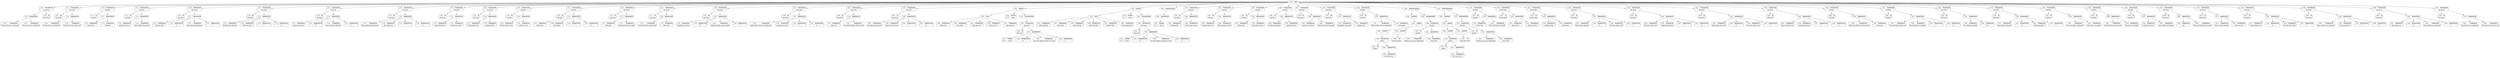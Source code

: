 digraph ast {
node [shape=none];
72705 [label=<<TABLE border='1' cellspacing='0' cellpadding='10' style='rounded' ><TR><TD border='0'>72705</TD><TD border='0'><B>ArgumentList</B></TD></TR></TABLE>>];
72705 -> 72703 [weight=2];
72705 -> 72704 [weight=2];
72704 [label=<<TABLE border='1' cellspacing='0' cellpadding='10' style='rounded' ><TR><TD border='0'>72704</TD><TD border='0'><B>StringLiteral</B></TD></TR><HR/><TR><TD border='0' cellpadding='5' colspan='2'>wp_send_new_user_notifications</TD></TR></TABLE>>];
72707 [label=<<TABLE border='1' cellspacing='0' cellpadding='10' style='rounded' ><TR><TD border='0'>72707</TD><TD border='0'><B>Id</B></TD></TR><HR/><TR><TD border='0' cellpadding='5' colspan='2'>add_action</TD></TR></TABLE>>];
72706 [label=<<TABLE border='1' cellspacing='0' cellpadding='10' style='rounded' ><TR><TD border='0'>72706</TD><TD border='0'><B>FunctionCall</B></TD></TR><HR/><TR><TD border='0' cellpadding='5' colspan='2'>add_action</TD></TR></TABLE>>];
72706 -> 72702 [weight=2];
72706 -> 72705 [weight=2];
72709 [label=<<TABLE border='1' cellspacing='0' cellpadding='10' style='rounded' ><TR><TD border='0'>72709</TD><TD border='0'><B>StringLiteral</B></TD></TR><HR/><TR><TD border='0' cellpadding='5' colspan='2'>wp_send_new_user_notifications</TD></TR></TABLE>>];
72708 [label=<<TABLE border='1' cellspacing='0' cellpadding='10' style='rounded' ><TR><TD border='0'>72708</TD><TD border='0'><B>StringLiteral</B></TD></TR><HR/><TR><TD border='0' cellpadding='5' colspan='2'>network_user_new_created_user</TD></TR></TABLE>>];
72711 [label=<<TABLE border='1' cellspacing='0' cellpadding='10' style='rounded' ><TR><TD border='0'>72711</TD><TD border='0'><B>FunctionCall</B></TD></TR><HR/><TR><TD border='0' cellpadding='5' colspan='2'>add_action</TD></TR></TABLE>>];
72711 -> 72707 [weight=2];
72711 -> 72710 [weight=2];
72710 [label=<<TABLE border='1' cellspacing='0' cellpadding='10' style='rounded' ><TR><TD border='0'>72710</TD><TD border='0'><B>ArgumentList</B></TD></TR></TABLE>>];
72710 -> 72708 [weight=2];
72710 -> 72709 [weight=2];
72713 [label=<<TABLE border='1' cellspacing='0' cellpadding='10' style='rounded' ><TR><TD border='0'>72713</TD><TD border='0'><B>StringLiteral</B></TD></TR><HR/><TR><TD border='0' cellpadding='5' colspan='2'>sanitize_user</TD></TR></TABLE>>];
72712 [label=<<TABLE border='1' cellspacing='0' cellpadding='10' style='rounded' ><TR><TD border='0'>72712</TD><TD border='0'><B>Id</B></TD></TR><HR/><TR><TD border='0' cellpadding='5' colspan='2'>add_filter</TD></TR></TABLE>>];
72715 [label=<<TABLE border='1' cellspacing='0' cellpadding='10' style='rounded' ><TR><TD border='0'>72715</TD><TD border='0'><B>ArgumentList</B></TD></TR></TABLE>>];
72715 -> 72713 [weight=2];
72715 -> 72714 [weight=2];
72714 [label=<<TABLE border='1' cellspacing='0' cellpadding='10' style='rounded' ><TR><TD border='0'>72714</TD><TD border='0'><B>StringLiteral</B></TD></TR><HR/><TR><TD border='0' cellpadding='5' colspan='2'>strtolower</TD></TR></TABLE>>];
72717 [label=<<TABLE border='1' cellspacing='0' cellpadding='10' style='rounded' ><TR><TD border='0'>72717</TD><TD border='0'><B>Id</B></TD></TR><HR/><TR><TD border='0' cellpadding='5' colspan='2'>add_filter</TD></TR></TABLE>>];
72716 [label=<<TABLE border='1' cellspacing='0' cellpadding='10' style='rounded' ><TR><TD border='0'>72716</TD><TD border='0'><B>FunctionCall</B></TD></TR><HR/><TR><TD border='0' cellpadding='5' colspan='2'>add_filter</TD></TR></TABLE>>];
72716 -> 72712 [weight=2];
72716 -> 72715 [weight=2];
72719 [label=<<TABLE border='1' cellspacing='0' cellpadding='10' style='rounded' ><TR><TD border='0'>72719</TD><TD border='0'><B>StringLiteral</B></TD></TR><HR/><TR><TD border='0' cellpadding='5' colspan='2'>signup_nonce_check</TD></TR></TABLE>>];
72718 [label=<<TABLE border='1' cellspacing='0' cellpadding='10' style='rounded' ><TR><TD border='0'>72718</TD><TD border='0'><B>StringLiteral</B></TD></TR><HR/><TR><TD border='0' cellpadding='5' colspan='2'>wpmu_validate_blog_signup</TD></TR></TABLE>>];
72721 [label=<<TABLE border='1' cellspacing='0' cellpadding='10' style='rounded' ><TR><TD border='0'>72721</TD><TD border='0'><B>FunctionCall</B></TD></TR><HR/><TR><TD border='0' cellpadding='5' colspan='2'>add_filter</TD></TR></TABLE>>];
72721 -> 72717 [weight=2];
72721 -> 72720 [weight=2];
72720 [label=<<TABLE border='1' cellspacing='0' cellpadding='10' style='rounded' ><TR><TD border='0'>72720</TD><TD border='0'><B>ArgumentList</B></TD></TR></TABLE>>];
72720 -> 72718 [weight=2];
72720 -> 72719 [weight=2];
72723 [label=<<TABLE border='1' cellspacing='0' cellpadding='10' style='rounded' ><TR><TD border='0'>72723</TD><TD border='0'><B>StringLiteral</B></TD></TR><HR/><TR><TD border='0' cellpadding='5' colspan='2'>wpmu_new_blog</TD></TR></TABLE>>];
72722 [label=<<TABLE border='1' cellspacing='0' cellpadding='10' style='rounded' ><TR><TD border='0'>72722</TD><TD border='0'><B>Id</B></TD></TR><HR/><TR><TD border='0' cellpadding='5' colspan='2'>add_action</TD></TR></TABLE>>];
72725 [label=<<TABLE border='1' cellspacing='0' cellpadding='10' style='rounded' ><TR><TD border='0'>72725</TD><TD border='0'><B>IntegerLiteral</B></TD></TR><HR/><TR><TD border='0' cellpadding='5' colspan='2'>10</TD></TR></TABLE>>];
72724 [label=<<TABLE border='1' cellspacing='0' cellpadding='10' style='rounded' ><TR><TD border='0'>72724</TD><TD border='0'><B>StringLiteral</B></TD></TR><HR/><TR><TD border='0' cellpadding='5' colspan='2'>wpmu_log_new_registrations</TD></TR></TABLE>>];
72727 [label=<<TABLE border='1' cellspacing='0' cellpadding='10' style='rounded' ><TR><TD border='0'>72727</TD><TD border='0'><B>ArgumentList</B></TD></TR></TABLE>>];
72727 -> 72723 [weight=2];
72727 -> 72724 [weight=2];
72727 -> 72725 [weight=2];
72727 -> 72726 [weight=2];
72726 [label=<<TABLE border='1' cellspacing='0' cellpadding='10' style='rounded' ><TR><TD border='0'>72726</TD><TD border='0'><B>IntegerLiteral</B></TD></TR><HR/><TR><TD border='0' cellpadding='5' colspan='2'>2</TD></TR></TABLE>>];
72729 [label=<<TABLE border='1' cellspacing='0' cellpadding='10' style='rounded' ><TR><TD border='0'>72729</TD><TD border='0'><B>Id</B></TD></TR><HR/><TR><TD border='0' cellpadding='5' colspan='2'>add_action</TD></TR></TABLE>>];
72728 [label=<<TABLE border='1' cellspacing='0' cellpadding='10' style='rounded' ><TR><TD border='0'>72728</TD><TD border='0'><B>FunctionCall</B></TD></TR><HR/><TR><TD border='0' cellpadding='5' colspan='2'>add_action</TD></TR></TABLE>>];
72728 -> 72722 [weight=2];
72728 -> 72727 [weight=2];
72731 [label=<<TABLE border='1' cellspacing='0' cellpadding='10' style='rounded' ><TR><TD border='0'>72731</TD><TD border='0'><B>StringLiteral</B></TD></TR><HR/><TR><TD border='0' cellpadding='5' colspan='2'>newblog_notify_siteadmin</TD></TR></TABLE>>];
72730 [label=<<TABLE border='1' cellspacing='0' cellpadding='10' style='rounded' ><TR><TD border='0'>72730</TD><TD border='0'><B>StringLiteral</B></TD></TR><HR/><TR><TD border='0' cellpadding='5' colspan='2'>wpmu_new_blog</TD></TR></TABLE>>];
72733 [label=<<TABLE border='1' cellspacing='0' cellpadding='10' style='rounded' ><TR><TD border='0'>72733</TD><TD border='0'><B>IntegerLiteral</B></TD></TR><HR/><TR><TD border='0' cellpadding='5' colspan='2'>2</TD></TR></TABLE>>];
72732 [label=<<TABLE border='1' cellspacing='0' cellpadding='10' style='rounded' ><TR><TD border='0'>72732</TD><TD border='0'><B>IntegerLiteral</B></TD></TR><HR/><TR><TD border='0' cellpadding='5' colspan='2'>10</TD></TR></TABLE>>];
72735 [label=<<TABLE border='1' cellspacing='0' cellpadding='10' style='rounded' ><TR><TD border='0'>72735</TD><TD border='0'><B>FunctionCall</B></TD></TR><HR/><TR><TD border='0' cellpadding='5' colspan='2'>add_action</TD></TR></TABLE>>];
72735 -> 72729 [weight=2];
72735 -> 72734 [weight=2];
72734 [label=<<TABLE border='1' cellspacing='0' cellpadding='10' style='rounded' ><TR><TD border='0'>72734</TD><TD border='0'><B>ArgumentList</B></TD></TR></TABLE>>];
72734 -> 72730 [weight=2];
72734 -> 72731 [weight=2];
72734 -> 72732 [weight=2];
72734 -> 72733 [weight=2];
72737 [label=<<TABLE border='1' cellspacing='0' cellpadding='10' style='rounded' ><TR><TD border='0'>72737</TD><TD border='0'><B>StringLiteral</B></TD></TR><HR/><TR><TD border='0' cellpadding='5' colspan='2'>wpmu_activate_blog</TD></TR></TABLE>>];
72736 [label=<<TABLE border='1' cellspacing='0' cellpadding='10' style='rounded' ><TR><TD border='0'>72736</TD><TD border='0'><B>Id</B></TD></TR><HR/><TR><TD border='0' cellpadding='5' colspan='2'>add_action</TD></TR></TABLE>>];
72739 [label=<<TABLE border='1' cellspacing='0' cellpadding='10' style='rounded' ><TR><TD border='0'>72739</TD><TD border='0'><B>IntegerLiteral</B></TD></TR><HR/><TR><TD border='0' cellpadding='5' colspan='2'>10</TD></TR></TABLE>>];
72738 [label=<<TABLE border='1' cellspacing='0' cellpadding='10' style='rounded' ><TR><TD border='0'>72738</TD><TD border='0'><B>StringLiteral</B></TD></TR><HR/><TR><TD border='0' cellpadding='5' colspan='2'>wpmu_welcome_notification</TD></TR></TABLE>>];
72741 [label=<<TABLE border='1' cellspacing='0' cellpadding='10' style='rounded' ><TR><TD border='0'>72741</TD><TD border='0'><B>ArgumentList</B></TD></TR></TABLE>>];
72741 -> 72737 [weight=2];
72741 -> 72738 [weight=2];
72741 -> 72739 [weight=2];
72741 -> 72740 [weight=2];
72740 [label=<<TABLE border='1' cellspacing='0' cellpadding='10' style='rounded' ><TR><TD border='0'>72740</TD><TD border='0'><B>IntegerLiteral</B></TD></TR><HR/><TR><TD border='0' cellpadding='5' colspan='2'>5</TD></TR></TABLE>>];
72743 [label=<<TABLE border='1' cellspacing='0' cellpadding='10' style='rounded' ><TR><TD border='0'>72743</TD><TD border='0'><B>Id</B></TD></TR><HR/><TR><TD border='0' cellpadding='5' colspan='2'>add_action</TD></TR></TABLE>>];
72742 [label=<<TABLE border='1' cellspacing='0' cellpadding='10' style='rounded' ><TR><TD border='0'>72742</TD><TD border='0'><B>FunctionCall</B></TD></TR><HR/><TR><TD border='0' cellpadding='5' colspan='2'>add_action</TD></TR></TABLE>>];
72742 -> 72736 [weight=2];
72742 -> 72741 [weight=2];
72745 [label=<<TABLE border='1' cellspacing='0' cellpadding='10' style='rounded' ><TR><TD border='0'>72745</TD><TD border='0'><B>StringLiteral</B></TD></TR><HR/><TR><TD border='0' cellpadding='5' colspan='2'>wpmu_signup_blog_notification</TD></TR></TABLE>>];
72744 [label=<<TABLE border='1' cellspacing='0' cellpadding='10' style='rounded' ><TR><TD border='0'>72744</TD><TD border='0'><B>StringLiteral</B></TD></TR><HR/><TR><TD border='0' cellpadding='5' colspan='2'>after_signup_site</TD></TR></TABLE>>];
72747 [label=<<TABLE border='1' cellspacing='0' cellpadding='10' style='rounded' ><TR><TD border='0'>72747</TD><TD border='0'><B>IntegerLiteral</B></TD></TR><HR/><TR><TD border='0' cellpadding='5' colspan='2'>7</TD></TR></TABLE>>];
72746 [label=<<TABLE border='1' cellspacing='0' cellpadding='10' style='rounded' ><TR><TD border='0'>72746</TD><TD border='0'><B>IntegerLiteral</B></TD></TR><HR/><TR><TD border='0' cellpadding='5' colspan='2'>10</TD></TR></TABLE>>];
72749 [label=<<TABLE border='1' cellspacing='0' cellpadding='10' style='rounded' ><TR><TD border='0'>72749</TD><TD border='0'><B>FunctionCall</B></TD></TR><HR/><TR><TD border='0' cellpadding='5' colspan='2'>add_action</TD></TR></TABLE>>];
72749 -> 72743 [weight=2];
72749 -> 72748 [weight=2];
72748 [label=<<TABLE border='1' cellspacing='0' cellpadding='10' style='rounded' ><TR><TD border='0'>72748</TD><TD border='0'><B>ArgumentList</B></TD></TR></TABLE>>];
72748 -> 72744 [weight=2];
72748 -> 72745 [weight=2];
72748 -> 72746 [weight=2];
72748 -> 72747 [weight=2];
72751 [label=<<TABLE border='1' cellspacing='0' cellpadding='10' style='rounded' ><TR><TD border='0'>72751</TD><TD border='0'><B>StringLiteral</B></TD></TR><HR/><TR><TD border='0' cellpadding='5' colspan='2'>signup_hidden_fields</TD></TR></TABLE>>];
72750 [label=<<TABLE border='1' cellspacing='0' cellpadding='10' style='rounded' ><TR><TD border='0'>72750</TD><TD border='0'><B>Id</B></TD></TR><HR/><TR><TD border='0' cellpadding='5' colspan='2'>add_action</TD></TR></TABLE>>];
72753 [label=<<TABLE border='1' cellspacing='0' cellpadding='10' style='rounded' ><TR><TD border='0'>72753</TD><TD border='0'><B>ArgumentList</B></TD></TR></TABLE>>];
72753 -> 72751 [weight=2];
72753 -> 72752 [weight=2];
72752 [label=<<TABLE border='1' cellspacing='0' cellpadding='10' style='rounded' ><TR><TD border='0'>72752</TD><TD border='0'><B>StringLiteral</B></TD></TR><HR/><TR><TD border='0' cellpadding='5' colspan='2'>signup_nonce_fields</TD></TR></TABLE>>];
72755 [label=<<TABLE border='1' cellspacing='0' cellpadding='10' style='rounded' ><TR><TD border='0'>72755</TD><TD border='0'><B>Id</B></TD></TR><HR/><TR><TD border='0' cellpadding='5' colspan='2'>add_action</TD></TR></TABLE>>];
72754 [label=<<TABLE border='1' cellspacing='0' cellpadding='10' style='rounded' ><TR><TD border='0'>72754</TD><TD border='0'><B>FunctionCall</B></TD></TR><HR/><TR><TD border='0' cellpadding='5' colspan='2'>add_action</TD></TR></TABLE>>];
72754 -> 72750 [weight=2];
72754 -> 72753 [weight=2];
72757 [label=<<TABLE border='1' cellspacing='0' cellpadding='10' style='rounded' ><TR><TD border='0'>72757</TD><TD border='0'><B>StringLiteral</B></TD></TR><HR/><TR><TD border='0' cellpadding='5' colspan='2'>maybe_redirect_404</TD></TR></TABLE>>];
72756 [label=<<TABLE border='1' cellspacing='0' cellpadding='10' style='rounded' ><TR><TD border='0'>72756</TD><TD border='0'><B>StringLiteral</B></TD></TR><HR/><TR><TD border='0' cellpadding='5' colspan='2'>template_redirect</TD></TR></TABLE>>];
72759 [label=<<TABLE border='1' cellspacing='0' cellpadding='10' style='rounded' ><TR><TD border='0'>72759</TD><TD border='0'><B>FunctionCall</B></TD></TR><HR/><TR><TD border='0' cellpadding='5' colspan='2'>add_action</TD></TR></TABLE>>];
72759 -> 72755 [weight=2];
72759 -> 72758 [weight=2];
72758 [label=<<TABLE border='1' cellspacing='0' cellpadding='10' style='rounded' ><TR><TD border='0'>72758</TD><TD border='0'><B>ArgumentList</B></TD></TR></TABLE>>];
72758 -> 72756 [weight=2];
72758 -> 72757 [weight=2];
72761 [label=<<TABLE border='1' cellspacing='0' cellpadding='10' style='rounded' ><TR><TD border='0'>72761</TD><TD border='0'><B>StringLiteral</B></TD></TR><HR/><TR><TD border='0' cellpadding='5' colspan='2'>allowed_redirect_hosts</TD></TR></TABLE>>];
72760 [label=<<TABLE border='1' cellspacing='0' cellpadding='10' style='rounded' ><TR><TD border='0'>72760</TD><TD border='0'><B>Id</B></TD></TR><HR/><TR><TD border='0' cellpadding='5' colspan='2'>add_filter</TD></TR></TABLE>>];
72763 [label=<<TABLE border='1' cellspacing='0' cellpadding='10' style='rounded' ><TR><TD border='0'>72763</TD><TD border='0'><B>ArgumentList</B></TD></TR></TABLE>>];
72763 -> 72761 [weight=2];
72763 -> 72762 [weight=2];
72762 [label=<<TABLE border='1' cellspacing='0' cellpadding='10' style='rounded' ><TR><TD border='0'>72762</TD><TD border='0'><B>StringLiteral</B></TD></TR><HR/><TR><TD border='0' cellpadding='5' colspan='2'>redirect_this_site</TD></TR></TABLE>>];
72765 [label=<<TABLE border='1' cellspacing='0' cellpadding='10' style='rounded' ><TR><TD border='0'>72765</TD><TD border='0'><B>Id</B></TD></TR><HR/><TR><TD border='0' cellpadding='5' colspan='2'>add_filter</TD></TR></TABLE>>];
72764 [label=<<TABLE border='1' cellspacing='0' cellpadding='10' style='rounded' ><TR><TD border='0'>72764</TD><TD border='0'><B>FunctionCall</B></TD></TR><HR/><TR><TD border='0' cellpadding='5' colspan='2'>add_filter</TD></TR></TABLE>>];
72764 -> 72760 [weight=2];
72764 -> 72763 [weight=2];
72767 [label=<<TABLE border='1' cellspacing='0' cellpadding='10' style='rounded' ><TR><TD border='0'>72767</TD><TD border='0'><B>StringLiteral</B></TD></TR><HR/><TR><TD border='0' cellpadding='5' colspan='2'>global_terms</TD></TR></TABLE>>];
72766 [label=<<TABLE border='1' cellspacing='0' cellpadding='10' style='rounded' ><TR><TD border='0'>72766</TD><TD border='0'><B>StringLiteral</B></TD></TR><HR/><TR><TD border='0' cellpadding='5' colspan='2'>term_id_filter</TD></TR></TABLE>>];
72769 [label=<<TABLE border='1' cellspacing='0' cellpadding='10' style='rounded' ><TR><TD border='0'>72769</TD><TD border='0'><B>IntegerLiteral</B></TD></TR><HR/><TR><TD border='0' cellpadding='5' colspan='2'>2</TD></TR></TABLE>>];
72768 [label=<<TABLE border='1' cellspacing='0' cellpadding='10' style='rounded' ><TR><TD border='0'>72768</TD><TD border='0'><B>IntegerLiteral</B></TD></TR><HR/><TR><TD border='0' cellpadding='5' colspan='2'>10</TD></TR></TABLE>>];
72771 [label=<<TABLE border='1' cellspacing='0' cellpadding='10' style='rounded' ><TR><TD border='0'>72771</TD><TD border='0'><B>FunctionCall</B></TD></TR><HR/><TR><TD border='0' cellpadding='5' colspan='2'>add_filter</TD></TR></TABLE>>];
72771 -> 72765 [weight=2];
72771 -> 72770 [weight=2];
72770 [label=<<TABLE border='1' cellspacing='0' cellpadding='10' style='rounded' ><TR><TD border='0'>72770</TD><TD border='0'><B>ArgumentList</B></TD></TR></TABLE>>];
72770 -> 72766 [weight=2];
72770 -> 72767 [weight=2];
72770 -> 72768 [weight=2];
72770 -> 72769 [weight=2];
72773 [label=<<TABLE border='1' cellspacing='0' cellpadding='10' style='rounded' ><TR><TD border='0'>72773</TD><TD border='0'><B>StringLiteral</B></TD></TR><HR/><TR><TD border='0' cellpadding='5' colspan='2'>delete_post</TD></TR></TABLE>>];
72772 [label=<<TABLE border='1' cellspacing='0' cellpadding='10' style='rounded' ><TR><TD border='0'>72772</TD><TD border='0'><B>Id</B></TD></TR><HR/><TR><TD border='0' cellpadding='5' colspan='2'>add_action</TD></TR></TABLE>>];
72775 [label=<<TABLE border='1' cellspacing='0' cellpadding='10' style='rounded' ><TR><TD border='0'>72775</TD><TD border='0'><B>ArgumentList</B></TD></TR></TABLE>>];
72775 -> 72773 [weight=2];
72775 -> 72774 [weight=2];
72774 [label=<<TABLE border='1' cellspacing='0' cellpadding='10' style='rounded' ><TR><TD border='0'>72774</TD><TD border='0'><B>StringLiteral</B></TD></TR><HR/><TR><TD border='0' cellpadding='5' colspan='2'>_update_posts_count_on_delete</TD></TR></TABLE>>];
72777 [label=<<TABLE border='1' cellspacing='0' cellpadding='10' style='rounded' ><TR><TD border='0'>72777</TD><TD border='0'><B>Id</B></TD></TR><HR/><TR><TD border='0' cellpadding='5' colspan='2'>add_action</TD></TR></TABLE>>];
72776 [label=<<TABLE border='1' cellspacing='0' cellpadding='10' style='rounded' ><TR><TD border='0'>72776</TD><TD border='0'><B>FunctionCall</B></TD></TR><HR/><TR><TD border='0' cellpadding='5' colspan='2'>add_action</TD></TR></TABLE>>];
72776 -> 72772 [weight=2];
72776 -> 72775 [weight=2];
72779 [label=<<TABLE border='1' cellspacing='0' cellpadding='10' style='rounded' ><TR><TD border='0'>72779</TD><TD border='0'><B>StringLiteral</B></TD></TR><HR/><TR><TD border='0' cellpadding='5' colspan='2'>_update_blog_date_on_post_delete</TD></TR></TABLE>>];
72778 [label=<<TABLE border='1' cellspacing='0' cellpadding='10' style='rounded' ><TR><TD border='0'>72778</TD><TD border='0'><B>StringLiteral</B></TD></TR><HR/><TR><TD border='0' cellpadding='5' colspan='2'>delete_post</TD></TR></TABLE>>];
72781 [label=<<TABLE border='1' cellspacing='0' cellpadding='10' style='rounded' ><TR><TD border='0'>72781</TD><TD border='0'><B>FunctionCall</B></TD></TR><HR/><TR><TD border='0' cellpadding='5' colspan='2'>add_action</TD></TR></TABLE>>];
72781 -> 72777 [weight=2];
72781 -> 72780 [weight=2];
72780 [label=<<TABLE border='1' cellspacing='0' cellpadding='10' style='rounded' ><TR><TD border='0'>72780</TD><TD border='0'><B>ArgumentList</B></TD></TR></TABLE>>];
72780 -> 72778 [weight=2];
72780 -> 72779 [weight=2];
72783 [label=<<TABLE border='1' cellspacing='0' cellpadding='10' style='rounded' ><TR><TD border='0'>72783</TD><TD border='0'><B>StringLiteral</B></TD></TR><HR/><TR><TD border='0' cellpadding='5' colspan='2'>transition_post_status</TD></TR></TABLE>>];
72782 [label=<<TABLE border='1' cellspacing='0' cellpadding='10' style='rounded' ><TR><TD border='0'>72782</TD><TD border='0'><B>Id</B></TD></TR><HR/><TR><TD border='0' cellpadding='5' colspan='2'>add_action</TD></TR></TABLE>>];
72785 [label=<<TABLE border='1' cellspacing='0' cellpadding='10' style='rounded' ><TR><TD border='0'>72785</TD><TD border='0'><B>IntegerLiteral</B></TD></TR><HR/><TR><TD border='0' cellpadding='5' colspan='2'>10</TD></TR></TABLE>>];
72784 [label=<<TABLE border='1' cellspacing='0' cellpadding='10' style='rounded' ><TR><TD border='0'>72784</TD><TD border='0'><B>StringLiteral</B></TD></TR><HR/><TR><TD border='0' cellpadding='5' colspan='2'>_update_blog_date_on_post_publish</TD></TR></TABLE>>];
72787 [label=<<TABLE border='1' cellspacing='0' cellpadding='10' style='rounded' ><TR><TD border='0'>72787</TD><TD border='0'><B>ArgumentList</B></TD></TR></TABLE>>];
72787 -> 72783 [weight=2];
72787 -> 72784 [weight=2];
72787 -> 72785 [weight=2];
72787 -> 72786 [weight=2];
72786 [label=<<TABLE border='1' cellspacing='0' cellpadding='10' style='rounded' ><TR><TD border='0'>72786</TD><TD border='0'><B>IntegerLiteral</B></TD></TR><HR/><TR><TD border='0' cellpadding='5' colspan='2'>3</TD></TR></TABLE>>];
72789 [label=<<TABLE border='1' cellspacing='0' cellpadding='10' style='rounded' ><TR><TD border='0'>72789</TD><TD border='0'><B>Id</B></TD></TR><HR/><TR><TD border='0' cellpadding='5' colspan='2'>add_action</TD></TR></TABLE>>];
72788 [label=<<TABLE border='1' cellspacing='0' cellpadding='10' style='rounded' ><TR><TD border='0'>72788</TD><TD border='0'><B>FunctionCall</B></TD></TR><HR/><TR><TD border='0' cellpadding='5' colspan='2'>add_action</TD></TR></TABLE>>];
72788 -> 72782 [weight=2];
72788 -> 72787 [weight=2];
72791 [label=<<TABLE border='1' cellspacing='0' cellpadding='10' style='rounded' ><TR><TD border='0'>72791</TD><TD border='0'><B>StringLiteral</B></TD></TR><HR/><TR><TD border='0' cellpadding='5' colspan='2'>_update_posts_count_on_transition_pos...</TD></TR></TABLE>>];
72790 [label=<<TABLE border='1' cellspacing='0' cellpadding='10' style='rounded' ><TR><TD border='0'>72790</TD><TD border='0'><B>StringLiteral</B></TD></TR><HR/><TR><TD border='0' cellpadding='5' colspan='2'>transition_post_status</TD></TR></TABLE>>];
72793 [label=<<TABLE border='1' cellspacing='0' cellpadding='10' style='rounded' ><TR><TD border='0'>72793</TD><TD border='0'><B>IntegerLiteral</B></TD></TR><HR/><TR><TD border='0' cellpadding='5' colspan='2'>2</TD></TR></TABLE>>];
72792 [label=<<TABLE border='1' cellspacing='0' cellpadding='10' style='rounded' ><TR><TD border='0'>72792</TD><TD border='0'><B>IntegerLiteral</B></TD></TR><HR/><TR><TD border='0' cellpadding='5' colspan='2'>10</TD></TR></TABLE>>];
72795 [label=<<TABLE border='1' cellspacing='0' cellpadding='10' style='rounded' ><TR><TD border='0'>72795</TD><TD border='0'><B>FunctionCall</B></TD></TR><HR/><TR><TD border='0' cellpadding='5' colspan='2'>add_action</TD></TR></TABLE>>];
72795 -> 72789 [weight=2];
72795 -> 72794 [weight=2];
72794 [label=<<TABLE border='1' cellspacing='0' cellpadding='10' style='rounded' ><TR><TD border='0'>72794</TD><TD border='0'><B>ArgumentList</B></TD></TR></TABLE>>];
72794 -> 72790 [weight=2];
72794 -> 72791 [weight=2];
72794 -> 72792 [weight=2];
72794 -> 72793 [weight=2];
72797 [label=<<TABLE border='1' cellspacing='0' cellpadding='10' style='rounded' ><TR><TD border='0'>72797</TD><TD border='0'><B>StringLiteral</B></TD></TR><HR/><TR><TD border='0' cellpadding='5' colspan='2'>admin_init</TD></TR></TABLE>>];
72796 [label=<<TABLE border='1' cellspacing='0' cellpadding='10' style='rounded' ><TR><TD border='0'>72796</TD><TD border='0'><B>Id</B></TD></TR><HR/><TR><TD border='0' cellpadding='5' colspan='2'>add_action</TD></TR></TABLE>>];
72799 [label=<<TABLE border='1' cellspacing='0' cellpadding='10' style='rounded' ><TR><TD border='0'>72799</TD><TD border='0'><B>ArgumentList</B></TD></TR></TABLE>>];
72799 -> 72797 [weight=2];
72799 -> 72798 [weight=2];
72798 [label=<<TABLE border='1' cellspacing='0' cellpadding='10' style='rounded' ><TR><TD border='0'>72798</TD><TD border='0'><B>StringLiteral</B></TD></TR><HR/><TR><TD border='0' cellpadding='5' colspan='2'>wp_schedule_update_network_counts</TD></TR></TABLE>>];
72801 [label=<<TABLE border='1' cellspacing='0' cellpadding='10' style='rounded' ><TR><TD border='0'>72801</TD><TD border='0'><B>Id</B></TD></TR><HR/><TR><TD border='0' cellpadding='5' colspan='2'>add_action</TD></TR></TABLE>>];
72800 [label=<<TABLE border='1' cellspacing='0' cellpadding='10' style='rounded' ><TR><TD border='0'>72800</TD><TD border='0'><B>FunctionCall</B></TD></TR><HR/><TR><TD border='0' cellpadding='5' colspan='2'>add_action</TD></TR></TABLE>>];
72800 -> 72796 [weight=2];
72800 -> 72799 [weight=2];
72803 [label=<<TABLE border='1' cellspacing='0' cellpadding='10' style='rounded' ><TR><TD border='0'>72803</TD><TD border='0'><B>StringLiteral</B></TD></TR><HR/><TR><TD border='0' cellpadding='5' colspan='2'>wp_update_network_counts</TD></TR></TABLE>>];
72802 [label=<<TABLE border='1' cellspacing='0' cellpadding='10' style='rounded' ><TR><TD border='0'>72802</TD><TD border='0'><B>StringLiteral</B></TD></TR><HR/><TR><TD border='0' cellpadding='5' colspan='2'>update_network_counts</TD></TR></TABLE>>];
72805 [label=<<TABLE border='1' cellspacing='0' cellpadding='10' style='rounded' ><TR><TD border='0'>72805</TD><TD border='0'><B>IntegerLiteral</B></TD></TR><HR/><TR><TD border='0' cellpadding='5' colspan='2'>0</TD></TR></TABLE>>];
72804 [label=<<TABLE border='1' cellspacing='0' cellpadding='10' style='rounded' ><TR><TD border='0'>72804</TD><TD border='0'><B>IntegerLiteral</B></TD></TR><HR/><TR><TD border='0' cellpadding='5' colspan='2'>10</TD></TR></TABLE>>];
72807 [label=<<TABLE border='1' cellspacing='0' cellpadding='10' style='rounded' ><TR><TD border='0'>72807</TD><TD border='0'><B>FunctionCall</B></TD></TR><HR/><TR><TD border='0' cellpadding='5' colspan='2'>add_action</TD></TR></TABLE>>];
72807 -> 72801 [weight=2];
72807 -> 72806 [weight=2];
72806 [label=<<TABLE border='1' cellspacing='0' cellpadding='10' style='rounded' ><TR><TD border='0'>72806</TD><TD border='0'><B>ArgumentList</B></TD></TR></TABLE>>];
72806 -> 72802 [weight=2];
72806 -> 72803 [weight=2];
72806 -> 72804 [weight=2];
72806 -> 72805 [weight=2];
72809 [label=<<TABLE border='1' cellspacing='0' cellpadding='10' style='rounded' ><TR><TD border='0'>72809</TD><TD border='0'><B>StringLiteral</B></TD></TR><HR/><TR><TD border='0' cellpadding='5' colspan='2'>deleted_user</TD></TR></TABLE>>];
72808 [label=<<TABLE border='1' cellspacing='0' cellpadding='10' style='rounded' ><TR><TD border='0'>72808</TD><TD border='0'><B>StringLiteral</B></TD></TR><HR/><TR><TD border='0' cellpadding='5' colspan='2'>user_register</TD></TR></TABLE>>];
72811 [label=<<TABLE border='1' cellspacing='0' cellpadding='10' style='rounded' ><TR><TD border='0'>72811</TD><TD border='0'><B>StringLiteral</B></TD></TR><HR/><TR><TD border='0' cellpadding='5' colspan='2'>make_spam_user</TD></TR></TABLE>>];
72810 [label=<<TABLE border='1' cellspacing='0' cellpadding='10' style='rounded' ><TR><TD border='0'>72810</TD><TD border='0'><B>StringLiteral</B></TD></TR><HR/><TR><TD border='0' cellpadding='5' colspan='2'>wpmu_new_user</TD></TR></TABLE>>];
72813 [label=<<TABLE border='1' cellspacing='0' cellpadding='10' style='rounded' ><TR><TD border='0'>72813</TD><TD border='0'><B>Array</B></TD></TR></TABLE>>];
72813 -> 72808 [weight=2];
72813 -> 72809 [weight=2];
72813 -> 72810 [weight=2];
72813 -> 72811 [weight=2];
72813 -> 72812 [weight=2];
72812 [label=<<TABLE border='1' cellspacing='0' cellpadding='10' style='rounded' ><TR><TD border='0'>72812</TD><TD border='0'><B>StringLiteral</B></TD></TR><HR/><TR><TD border='0' cellpadding='5' colspan='2'>make_ham_user</TD></TR></TABLE>>];
72814 [label=<<TABLE border='1' cellspacing='0' cellpadding='10' style='rounded' ><TR><TD border='0'>72814</TD><TD border='0'><B>Variable</B></TD></TR><HR/><TR><TD border='0' cellpadding='5'>(0, 7)</TD><TD border='0' cellpadding='5'>action</TD></TR></TABLE>>];
72817 [label=<<TABLE border='1' cellspacing='0' cellpadding='10' style='rounded' ><TR><TD border='0'>72817</TD><TD border='0'><B>Variable</B></TD></TR><HR/><TR><TD border='0' cellpadding='5'>(0, 7)</TD><TD border='0' cellpadding='5'>action</TD></TR></TABLE>>];
72816 [label=<<TABLE border='1' cellspacing='0' cellpadding='10' style='rounded' ><TR><TD border='0'>72816</TD><TD border='0'><B>Id</B></TD></TR><HR/><TR><TD border='0' cellpadding='5' colspan='2'>add_action</TD></TR></TABLE>>];
72819 [label=<<TABLE border='1' cellspacing='0' cellpadding='10' style='rounded' ><TR><TD border='0'>72819</TD><TD border='0'><B>IntegerLiteral</B></TD></TR><HR/><TR><TD border='0' cellpadding='5' colspan='2'>10</TD></TR></TABLE>>];
72818 [label=<<TABLE border='1' cellspacing='0' cellpadding='10' style='rounded' ><TR><TD border='0'>72818</TD><TD border='0'><B>StringLiteral</B></TD></TR><HR/><TR><TD border='0' cellpadding='5' colspan='2'>wp_maybe_update_network_user_counts</TD></TR></TABLE>>];
72821 [label=<<TABLE border='1' cellspacing='0' cellpadding='10' style='rounded' ><TR><TD border='0'>72821</TD><TD border='0'><B>ArgumentList</B></TD></TR></TABLE>>];
72821 -> 72817 [weight=2];
72821 -> 72818 [weight=2];
72821 -> 72819 [weight=2];
72821 -> 72820 [weight=2];
72820 [label=<<TABLE border='1' cellspacing='0' cellpadding='10' style='rounded' ><TR><TD border='0'>72820</TD><TD border='0'><B>IntegerLiteral</B></TD></TR><HR/><TR><TD border='0' cellpadding='5' colspan='2'>0</TD></TR></TABLE>>];
72823 [label=<<TABLE border='1' cellspacing='0' cellpadding='10' style='rounded' ><TR><TD border='0'>72823</TD><TD border='0'><B>ForEach</B></TD></TR></TABLE>>];
72823 -> 72813 [weight=2];
72823 -> 72814 [weight=2];
72823 -> 72824 [weight=2];
72822 [label=<<TABLE border='1' cellspacing='0' cellpadding='10' style='rounded' ><TR><TD border='0'>72822</TD><TD border='0'><B>FunctionCall</B></TD></TR><HR/><TR><TD border='0' cellpadding='5' colspan='2'>add_action</TD></TR></TABLE>>];
72822 -> 72816 [weight=2];
72822 -> 72821 [weight=2];
72825 [label=<<TABLE border='1' cellspacing='0' cellpadding='10' style='rounded' ><TR><TD border='0'>72825</TD><TD border='0'><B>StringLiteral</B></TD></TR><HR/><TR><TD border='0' cellpadding='5' colspan='2'>make_spam_blog</TD></TR></TABLE>>];
72824 [label=<<TABLE border='1' cellspacing='0' cellpadding='10' style='rounded' ><TR><TD border='0'>72824</TD><TD border='0'><B>StatementBody</B></TD></TR></TABLE>>];
72824 -> 72822 [weight=2];
72827 [label=<<TABLE border='1' cellspacing='0' cellpadding='10' style='rounded' ><TR><TD border='0'>72827</TD><TD border='0'><B>StringLiteral</B></TD></TR><HR/><TR><TD border='0' cellpadding='5' colspan='2'>archive_blog</TD></TR></TABLE>>];
72826 [label=<<TABLE border='1' cellspacing='0' cellpadding='10' style='rounded' ><TR><TD border='0'>72826</TD><TD border='0'><B>StringLiteral</B></TD></TR><HR/><TR><TD border='0' cellpadding='5' colspan='2'>make_ham_blog</TD></TR></TABLE>>];
72829 [label=<<TABLE border='1' cellspacing='0' cellpadding='10' style='rounded' ><TR><TD border='0'>72829</TD><TD border='0'><B>StringLiteral</B></TD></TR><HR/><TR><TD border='0' cellpadding='5' colspan='2'>make_delete_blog</TD></TR></TABLE>>];
72828 [label=<<TABLE border='1' cellspacing='0' cellpadding='10' style='rounded' ><TR><TD border='0'>72828</TD><TD border='0'><B>StringLiteral</B></TD></TR><HR/><TR><TD border='0' cellpadding='5' colspan='2'>unarchive_blog</TD></TR></TABLE>>];
72831 [label=<<TABLE border='1' cellspacing='0' cellpadding='10' style='rounded' ><TR><TD border='0'>72831</TD><TD border='0'><B>Array</B></TD></TR></TABLE>>];
72831 -> 72825 [weight=2];
72831 -> 72826 [weight=2];
72831 -> 72827 [weight=2];
72831 -> 72828 [weight=2];
72831 -> 72829 [weight=2];
72831 -> 72830 [weight=2];
72830 [label=<<TABLE border='1' cellspacing='0' cellpadding='10' style='rounded' ><TR><TD border='0'>72830</TD><TD border='0'><B>StringLiteral</B></TD></TR><HR/><TR><TD border='0' cellpadding='5' colspan='2'>make_undelete_blog</TD></TR></TABLE>>];
72832 [label=<<TABLE border='1' cellspacing='0' cellpadding='10' style='rounded' ><TR><TD border='0'>72832</TD><TD border='0'><B>Variable</B></TD></TR><HR/><TR><TD border='0' cellpadding='5'>(0, 7)</TD><TD border='0' cellpadding='5'>action</TD></TR></TABLE>>];
72835 [label=<<TABLE border='1' cellspacing='0' cellpadding='10' style='rounded' ><TR><TD border='0'>72835</TD><TD border='0'><B>Variable</B></TD></TR><HR/><TR><TD border='0' cellpadding='5'>(0, 7)</TD><TD border='0' cellpadding='5'>action</TD></TR></TABLE>>];
72834 [label=<<TABLE border='1' cellspacing='0' cellpadding='10' style='rounded' ><TR><TD border='0'>72834</TD><TD border='0'><B>Id</B></TD></TR><HR/><TR><TD border='0' cellpadding='5' colspan='2'>add_action</TD></TR></TABLE>>];
72837 [label=<<TABLE border='1' cellspacing='0' cellpadding='10' style='rounded' ><TR><TD border='0'>72837</TD><TD border='0'><B>IntegerLiteral</B></TD></TR><HR/><TR><TD border='0' cellpadding='5' colspan='2'>10</TD></TR></TABLE>>];
72836 [label=<<TABLE border='1' cellspacing='0' cellpadding='10' style='rounded' ><TR><TD border='0'>72836</TD><TD border='0'><B>StringLiteral</B></TD></TR><HR/><TR><TD border='0' cellpadding='5' colspan='2'>wp_maybe_update_network_site_counts</TD></TR></TABLE>>];
72839 [label=<<TABLE border='1' cellspacing='0' cellpadding='10' style='rounded' ><TR><TD border='0'>72839</TD><TD border='0'><B>ArgumentList</B></TD></TR></TABLE>>];
72839 -> 72835 [weight=2];
72839 -> 72836 [weight=2];
72839 -> 72837 [weight=2];
72839 -> 72838 [weight=2];
72838 [label=<<TABLE border='1' cellspacing='0' cellpadding='10' style='rounded' ><TR><TD border='0'>72838</TD><TD border='0'><B>IntegerLiteral</B></TD></TR><HR/><TR><TD border='0' cellpadding='5' colspan='2'>0</TD></TR></TABLE>>];
72841 [label=<<TABLE border='1' cellspacing='0' cellpadding='10' style='rounded' ><TR><TD border='0'>72841</TD><TD border='0'><B>ForEach</B></TD></TR></TABLE>>];
72841 -> 72831 [weight=2];
72841 -> 72832 [weight=2];
72841 -> 72842 [weight=2];
72840 [label=<<TABLE border='1' cellspacing='0' cellpadding='10' style='rounded' ><TR><TD border='0'>72840</TD><TD border='0'><B>FunctionCall</B></TD></TR><HR/><TR><TD border='0' cellpadding='5' colspan='2'>add_action</TD></TR></TABLE>>];
72840 -> 72834 [weight=2];
72840 -> 72839 [weight=2];
72843 [label=<<TABLE border='1' cellspacing='0' cellpadding='10' style='rounded' ><TR><TD border='0'>72843</TD><TD border='0'><B>Variable</B></TD></TR><HR/><TR><TD border='0' cellpadding='5'>(0, 7)</TD><TD border='0' cellpadding='5'>action</TD></TR></TABLE>>];
72842 [label=<<TABLE border='1' cellspacing='0' cellpadding='10' style='rounded' ><TR><TD border='0'>72842</TD><TD border='0'><B>StatementBody</B></TD></TR></TABLE>>];
72842 -> 72840 [weight=2];
72845 [label=<<TABLE border='1' cellspacing='0' cellpadding='10' style='rounded' ><TR><TD border='0'>72845</TD><TD border='0'><B>UnsetStatement</B></TD></TR></TABLE>>];
72845 -> 72844 [weight=2];
72844 [label=<<TABLE border='1' cellspacing='0' cellpadding='10' style='rounded' ><TR><TD border='0'>72844</TD><TD border='0'><B>ArgumentList</B></TD></TR></TABLE>>];
72844 -> 72843 [weight=2];
72847 [label=<<TABLE border='1' cellspacing='0' cellpadding='10' style='rounded' ><TR><TD border='0'>72847</TD><TD border='0'><B>StringLiteral</B></TD></TR><HR/><TR><TD border='0' cellpadding='5' colspan='2'>wp_upload_bits</TD></TR></TABLE>>];
72846 [label=<<TABLE border='1' cellspacing='0' cellpadding='10' style='rounded' ><TR><TD border='0'>72846</TD><TD border='0'><B>Id</B></TD></TR><HR/><TR><TD border='0' cellpadding='5' colspan='2'>add_filter</TD></TR></TABLE>>];
72849 [label=<<TABLE border='1' cellspacing='0' cellpadding='10' style='rounded' ><TR><TD border='0'>72849</TD><TD border='0'><B>ArgumentList</B></TD></TR></TABLE>>];
72849 -> 72847 [weight=2];
72849 -> 72848 [weight=2];
72848 [label=<<TABLE border='1' cellspacing='0' cellpadding='10' style='rounded' ><TR><TD border='0'>72848</TD><TD border='0'><B>StringLiteral</B></TD></TR><HR/><TR><TD border='0' cellpadding='5' colspan='2'>upload_is_file_too_big</TD></TR></TABLE>>];
72851 [label=<<TABLE border='1' cellspacing='0' cellpadding='10' style='rounded' ><TR><TD border='0'>72851</TD><TD border='0'><B>Id</B></TD></TR><HR/><TR><TD border='0' cellpadding='5' colspan='2'>add_filter</TD></TR></TABLE>>];
72850 [label=<<TABLE border='1' cellspacing='0' cellpadding='10' style='rounded' ><TR><TD border='0'>72850</TD><TD border='0'><B>FunctionCall</B></TD></TR><HR/><TR><TD border='0' cellpadding='5' colspan='2'>add_filter</TD></TR></TABLE>>];
72850 -> 72846 [weight=2];
72850 -> 72849 [weight=2];
72853 [label=<<TABLE border='1' cellspacing='0' cellpadding='10' style='rounded' ><TR><TD border='0'>72853</TD><TD border='0'><B>StringLiteral</B></TD></TR><HR/><TR><TD border='0' cellpadding='5' colspan='2'>fix_import_form_size</TD></TR></TABLE>>];
72852 [label=<<TABLE border='1' cellspacing='0' cellpadding='10' style='rounded' ><TR><TD border='0'>72852</TD><TD border='0'><B>StringLiteral</B></TD></TR><HR/><TR><TD border='0' cellpadding='5' colspan='2'>import_upload_size_limit</TD></TR></TABLE>>];
72855 [label=<<TABLE border='1' cellspacing='0' cellpadding='10' style='rounded' ><TR><TD border='0'>72855</TD><TD border='0'><B>FunctionCall</B></TD></TR><HR/><TR><TD border='0' cellpadding='5' colspan='2'>add_filter</TD></TR></TABLE>>];
72855 -> 72851 [weight=2];
72855 -> 72854 [weight=2];
72854 [label=<<TABLE border='1' cellspacing='0' cellpadding='10' style='rounded' ><TR><TD border='0'>72854</TD><TD border='0'><B>ArgumentList</B></TD></TR></TABLE>>];
72854 -> 72852 [weight=2];
72854 -> 72853 [weight=2];
72857 [label=<<TABLE border='1' cellspacing='0' cellpadding='10' style='rounded' ><TR><TD border='0'>72857</TD><TD border='0'><B>StringLiteral</B></TD></TR><HR/><TR><TD border='0' cellpadding='5' colspan='2'>upload_mimes</TD></TR></TABLE>>];
72856 [label=<<TABLE border='1' cellspacing='0' cellpadding='10' style='rounded' ><TR><TD border='0'>72856</TD><TD border='0'><B>Id</B></TD></TR><HR/><TR><TD border='0' cellpadding='5' colspan='2'>add_filter</TD></TR></TABLE>>];
72859 [label=<<TABLE border='1' cellspacing='0' cellpadding='10' style='rounded' ><TR><TD border='0'>72859</TD><TD border='0'><B>ArgumentList</B></TD></TR></TABLE>>];
72859 -> 72857 [weight=2];
72859 -> 72858 [weight=2];
72858 [label=<<TABLE border='1' cellspacing='0' cellpadding='10' style='rounded' ><TR><TD border='0'>72858</TD><TD border='0'><B>StringLiteral</B></TD></TR><HR/><TR><TD border='0' cellpadding='5' colspan='2'>check_upload_mimes</TD></TR></TABLE>>];
72861 [label=<<TABLE border='1' cellspacing='0' cellpadding='10' style='rounded' ><TR><TD border='0'>72861</TD><TD border='0'><B>Id</B></TD></TR><HR/><TR><TD border='0' cellpadding='5' colspan='2'>add_filter</TD></TR></TABLE>>];
72860 [label=<<TABLE border='1' cellspacing='0' cellpadding='10' style='rounded' ><TR><TD border='0'>72860</TD><TD border='0'><B>FunctionCall</B></TD></TR><HR/><TR><TD border='0' cellpadding='5' colspan='2'>add_filter</TD></TR></TABLE>>];
72860 -> 72856 [weight=2];
72860 -> 72859 [weight=2];
72863 [label=<<TABLE border='1' cellspacing='0' cellpadding='10' style='rounded' ><TR><TD border='0'>72863</TD><TD border='0'><B>StringLiteral</B></TD></TR><HR/><TR><TD border='0' cellpadding='5' colspan='2'>upload_size_limit_filter</TD></TR></TABLE>>];
72862 [label=<<TABLE border='1' cellspacing='0' cellpadding='10' style='rounded' ><TR><TD border='0'>72862</TD><TD border='0'><B>StringLiteral</B></TD></TR><HR/><TR><TD border='0' cellpadding='5' colspan='2'>upload_size_limit</TD></TR></TABLE>>];
72865 [label=<<TABLE border='1' cellspacing='0' cellpadding='10' style='rounded' ><TR><TD border='0'>72865</TD><TD border='0'><B>FunctionCall</B></TD></TR><HR/><TR><TD border='0' cellpadding='5' colspan='2'>add_filter</TD></TR></TABLE>>];
72865 -> 72861 [weight=2];
72865 -> 72864 [weight=2];
72864 [label=<<TABLE border='1' cellspacing='0' cellpadding='10' style='rounded' ><TR><TD border='0'>72864</TD><TD border='0'><B>ArgumentList</B></TD></TR></TABLE>>];
72864 -> 72862 [weight=2];
72864 -> 72863 [weight=2];
72867 [label=<<TABLE border='1' cellspacing='0' cellpadding='10' style='rounded' ><TR><TD border='0'>72867</TD><TD border='0'><B>StringLiteral</B></TD></TR><HR/><TR><TD border='0' cellpadding='5' colspan='2'>upload_ui_over_quota</TD></TR></TABLE>>];
72866 [label=<<TABLE border='1' cellspacing='0' cellpadding='10' style='rounded' ><TR><TD border='0'>72866</TD><TD border='0'><B>Id</B></TD></TR><HR/><TR><TD border='0' cellpadding='5' colspan='2'>add_action</TD></TR></TABLE>>];
72869 [label=<<TABLE border='1' cellspacing='0' cellpadding='10' style='rounded' ><TR><TD border='0'>72869</TD><TD border='0'><B>ArgumentList</B></TD></TR></TABLE>>];
72869 -> 72867 [weight=2];
72869 -> 72868 [weight=2];
72868 [label=<<TABLE border='1' cellspacing='0' cellpadding='10' style='rounded' ><TR><TD border='0'>72868</TD><TD border='0'><B>StringLiteral</B></TD></TR><HR/><TR><TD border='0' cellpadding='5' colspan='2'>multisite_over_quota_message</TD></TR></TABLE>>];
72871 [label=<<TABLE border='1' cellspacing='0' cellpadding='10' style='rounded' ><TR><TD border='0'>72871</TD><TD border='0'><B>Id</B></TD></TR><HR/><TR><TD border='0' cellpadding='5' colspan='2'>add_action</TD></TR></TABLE>>];
72870 [label=<<TABLE border='1' cellspacing='0' cellpadding='10' style='rounded' ><TR><TD border='0'>72870</TD><TD border='0'><B>FunctionCall</B></TD></TR><HR/><TR><TD border='0' cellpadding='5' colspan='2'>add_action</TD></TR></TABLE>>];
72870 -> 72866 [weight=2];
72870 -> 72869 [weight=2];
72873 [label=<<TABLE border='1' cellspacing='0' cellpadding='10' style='rounded' ><TR><TD border='0'>72873</TD><TD border='0'><B>StringLiteral</B></TD></TR><HR/><TR><TD border='0' cellpadding='5' colspan='2'>fix_phpmailer_messageid</TD></TR></TABLE>>];
72872 [label=<<TABLE border='1' cellspacing='0' cellpadding='10' style='rounded' ><TR><TD border='0'>72872</TD><TD border='0'><B>StringLiteral</B></TD></TR><HR/><TR><TD border='0' cellpadding='5' colspan='2'>phpmailer_init</TD></TR></TABLE>>];
72875 [label=<<TABLE border='1' cellspacing='0' cellpadding='10' style='rounded' ><TR><TD border='0'>72875</TD><TD border='0'><B>FunctionCall</B></TD></TR><HR/><TR><TD border='0' cellpadding='5' colspan='2'>add_action</TD></TR></TABLE>>];
72875 -> 72871 [weight=2];
72875 -> 72874 [weight=2];
72874 [label=<<TABLE border='1' cellspacing='0' cellpadding='10' style='rounded' ><TR><TD border='0'>72874</TD><TD border='0'><B>ArgumentList</B></TD></TR></TABLE>>];
72874 -> 72872 [weight=2];
72874 -> 72873 [weight=2];
72877 [label=<<TABLE border='1' cellspacing='0' cellpadding='10' style='rounded' ><TR><TD border='0'>72877</TD><TD border='0'><B>StringLiteral</B></TD></TR><HR/><TR><TD border='0' cellpadding='5' colspan='2'>enable_update_services_configuration</TD></TR></TABLE>>];
72876 [label=<<TABLE border='1' cellspacing='0' cellpadding='10' style='rounded' ><TR><TD border='0'>72876</TD><TD border='0'><B>Id</B></TD></TR><HR/><TR><TD border='0' cellpadding='5' colspan='2'>add_filter</TD></TR></TABLE>>];
72879 [label=<<TABLE border='1' cellspacing='0' cellpadding='10' style='rounded' ><TR><TD border='0'>72879</TD><TD border='0'><B>ArgumentList</B></TD></TR></TABLE>>];
72879 -> 72877 [weight=2];
72879 -> 72878 [weight=2];
72878 [label=<<TABLE border='1' cellspacing='0' cellpadding='10' style='rounded' ><TR><TD border='0'>72878</TD><TD border='0'><B>StringLiteral</B></TD></TR><HR/><TR><TD border='0' cellpadding='5' colspan='2'>__return_false</TD></TR></TABLE>>];
72880 [label=<<TABLE border='1' cellspacing='0' cellpadding='10' style='rounded' ><TR><TD border='0'>72880</TD><TD border='0'><B>FunctionCall</B></TD></TR><HR/><TR><TD border='0' cellpadding='5' colspan='2'>add_filter</TD></TR></TABLE>>];
72880 -> 72876 [weight=2];
72880 -> 72879 [weight=2];
72883 [label=<<TABLE border='1' cellspacing='0' cellpadding='10' style='rounded' ><TR><TD border='0'>72883</TD><TD border='0'><B>StringLiteral</B></TD></TR><HR/><TR><TD border='0' cellpadding='5' colspan='2'>POST_BY_EMAIL</TD></TR></TABLE>>];
72882 [label=<<TABLE border='1' cellspacing='0' cellpadding='10' style='rounded' ><TR><TD border='0'>72882</TD><TD border='0'><B>Id</B></TD></TR><HR/><TR><TD border='0' cellpadding='5' colspan='2'>defined</TD></TR></TABLE>>];
72885 [label=<<TABLE border='1' cellspacing='0' cellpadding='10' style='rounded' ><TR><TD border='0'>72885</TD><TD border='0'><B>FunctionCall</B></TD></TR><HR/><TR><TD border='0' cellpadding='5' colspan='2'>defined</TD></TR></TABLE>>];
72885 -> 72882 [weight=2];
72885 -> 72884 [weight=2];
72884 [label=<<TABLE border='1' cellspacing='0' cellpadding='10' style='rounded' ><TR><TD border='0'>72884</TD><TD border='0'><B>ArgumentList</B></TD></TR></TABLE>>];
72884 -> 72883 [weight=2];
72887 [label=<<TABLE border='1' cellspacing='0' cellpadding='10' style='rounded' ><TR><TD border='0'>72887</TD><TD border='0'><B>LogicOP</B></TD></TR><HR/><TR><TD border='0' cellpadding='5' colspan='2'>||</TD></TR></TABLE>>];
72887 -> 72886 [weight=2];
72887 -> 72890 [weight=2];
72886 [label=<<TABLE border='1' cellspacing='0' cellpadding='10' style='rounded' ><TR><TD border='0'>72886</TD><TD border='0'><B>UnaryOP</B></TD></TR><HR/><TR><TD border='0' cellpadding='5' colspan='2'>!</TD></TR></TABLE>>];
72886 -> 72885 [weight=2];
72889 [label=<<TABLE border='1' cellspacing='0' cellpadding='10' style='rounded' ><TR><TD border='0'>72889</TD><TD border='0'><B>Id</B></TD></TR><HR/><TR><TD border='0' cellpadding='5' colspan='2'>POST_BY_EMAIL</TD></TR></TABLE>>];
72891 [label=<<TABLE border='1' cellspacing='0' cellpadding='10' style='rounded' ><TR><TD border='0'>72891</TD><TD border='0'><B>Condition</B></TD></TR></TABLE>>];
72891 -> 72887 [weight=2];
72890 [label=<<TABLE border='1' cellspacing='0' cellpadding='10' style='rounded' ><TR><TD border='0'>72890</TD><TD border='0'><B>UnaryOP</B></TD></TR><HR/><TR><TD border='0' cellpadding='5' colspan='2'>!</TD></TR></TABLE>>];
72890 -> 72889 [weight=2];
72893 [label=<<TABLE border='1' cellspacing='0' cellpadding='10' style='rounded' ><TR><TD border='0'>72893</TD><TD border='0'><B>StringLiteral</B></TD></TR><HR/><TR><TD border='0' cellpadding='5' colspan='2'>enable_post_by_email_configuration</TD></TR></TABLE>>];
72892 [label=<<TABLE border='1' cellspacing='0' cellpadding='10' style='rounded' ><TR><TD border='0'>72892</TD><TD border='0'><B>Id</B></TD></TR><HR/><TR><TD border='0' cellpadding='5' colspan='2'>add_filter</TD></TR></TABLE>>];
72895 [label=<<TABLE border='1' cellspacing='0' cellpadding='10' style='rounded' ><TR><TD border='0'>72895</TD><TD border='0'><B>ArgumentList</B></TD></TR></TABLE>>];
72895 -> 72893 [weight=2];
72895 -> 72894 [weight=2];
72894 [label=<<TABLE border='1' cellspacing='0' cellpadding='10' style='rounded' ><TR><TD border='0'>72894</TD><TD border='0'><B>StringLiteral</B></TD></TR><HR/><TR><TD border='0' cellpadding='5' colspan='2'>__return_false</TD></TR></TABLE>>];
72897 [label=<<TABLE border='1' cellspacing='0' cellpadding='10' style='rounded' ><TR><TD border='0'>72897</TD><TD border='0'><B>IfThenStatement</B></TD></TR></TABLE>>];
72897 -> 72891 [weight=2];
72897 -> 72898 [weight=2];
72896 [label=<<TABLE border='1' cellspacing='0' cellpadding='10' style='rounded' ><TR><TD border='0'>72896</TD><TD border='0'><B>FunctionCall</B></TD></TR><HR/><TR><TD border='0' cellpadding='5' colspan='2'>add_filter</TD></TR></TABLE>>];
72896 -> 72892 [weight=2];
72896 -> 72895 [weight=2];
72898 [label=<<TABLE border='1' cellspacing='0' cellpadding='10' style='rounded' ><TR><TD border='0'>72898</TD><TD border='0'><B>StatementBody</B></TD></TR></TABLE>>];
72898 -> 72896 [weight=2];
72901 [label=<<TABLE border='1' cellspacing='0' cellpadding='10' style='rounded' ><TR><TD border='0'>72901</TD><TD border='0'><B>StringLiteral</B></TD></TR><HR/><TR><TD border='0' cellpadding='5' colspan='2'>EDIT_ANY_USER</TD></TR></TABLE>>];
72900 [label=<<TABLE border='1' cellspacing='0' cellpadding='10' style='rounded' ><TR><TD border='0'>72900</TD><TD border='0'><B>Id</B></TD></TR><HR/><TR><TD border='0' cellpadding='5' colspan='2'>defined</TD></TR></TABLE>>];
72903 [label=<<TABLE border='1' cellspacing='0' cellpadding='10' style='rounded' ><TR><TD border='0'>72903</TD><TD border='0'><B>FunctionCall</B></TD></TR><HR/><TR><TD border='0' cellpadding='5' colspan='2'>defined</TD></TR></TABLE>>];
72903 -> 72900 [weight=2];
72903 -> 72902 [weight=2];
72902 [label=<<TABLE border='1' cellspacing='0' cellpadding='10' style='rounded' ><TR><TD border='0'>72902</TD><TD border='0'><B>ArgumentList</B></TD></TR></TABLE>>];
72902 -> 72901 [weight=2];
72905 [label=<<TABLE border='1' cellspacing='0' cellpadding='10' style='rounded' ><TR><TD border='0'>72905</TD><TD border='0'><B>LogicOP</B></TD></TR><HR/><TR><TD border='0' cellpadding='5' colspan='2'>||</TD></TR></TABLE>>];
72905 -> 72904 [weight=2];
72905 -> 72908 [weight=2];
72904 [label=<<TABLE border='1' cellspacing='0' cellpadding='10' style='rounded' ><TR><TD border='0'>72904</TD><TD border='0'><B>UnaryOP</B></TD></TR><HR/><TR><TD border='0' cellpadding='5' colspan='2'>!</TD></TR></TABLE>>];
72904 -> 72903 [weight=2];
72907 [label=<<TABLE border='1' cellspacing='0' cellpadding='10' style='rounded' ><TR><TD border='0'>72907</TD><TD border='0'><B>Id</B></TD></TR><HR/><TR><TD border='0' cellpadding='5' colspan='2'>EDIT_ANY_USER</TD></TR></TABLE>>];
72909 [label=<<TABLE border='1' cellspacing='0' cellpadding='10' style='rounded' ><TR><TD border='0'>72909</TD><TD border='0'><B>Condition</B></TD></TR></TABLE>>];
72909 -> 72905 [weight=2];
72908 [label=<<TABLE border='1' cellspacing='0' cellpadding='10' style='rounded' ><TR><TD border='0'>72908</TD><TD border='0'><B>UnaryOP</B></TD></TR><HR/><TR><TD border='0' cellpadding='5' colspan='2'>!</TD></TR></TABLE>>];
72908 -> 72907 [weight=2];
72911 [label=<<TABLE border='1' cellspacing='0' cellpadding='10' style='rounded' ><TR><TD border='0'>72911</TD><TD border='0'><B>StringLiteral</B></TD></TR><HR/><TR><TD border='0' cellpadding='5' colspan='2'>enable_edit_any_user_configuration</TD></TR></TABLE>>];
72910 [label=<<TABLE border='1' cellspacing='0' cellpadding='10' style='rounded' ><TR><TD border='0'>72910</TD><TD border='0'><B>Id</B></TD></TR><HR/><TR><TD border='0' cellpadding='5' colspan='2'>add_filter</TD></TR></TABLE>>];
72913 [label=<<TABLE border='1' cellspacing='0' cellpadding='10' style='rounded' ><TR><TD border='0'>72913</TD><TD border='0'><B>ArgumentList</B></TD></TR></TABLE>>];
72913 -> 72911 [weight=2];
72913 -> 72912 [weight=2];
72912 [label=<<TABLE border='1' cellspacing='0' cellpadding='10' style='rounded' ><TR><TD border='0'>72912</TD><TD border='0'><B>StringLiteral</B></TD></TR><HR/><TR><TD border='0' cellpadding='5' colspan='2'>__return_false</TD></TR></TABLE>>];
72915 [label=<<TABLE border='1' cellspacing='0' cellpadding='10' style='rounded' ><TR><TD border='0'>72915</TD><TD border='0'><B>IfThenStatement</B></TD></TR></TABLE>>];
72915 -> 72909 [weight=2];
72915 -> 72916 [weight=2];
72914 [label=<<TABLE border='1' cellspacing='0' cellpadding='10' style='rounded' ><TR><TD border='0'>72914</TD><TD border='0'><B>FunctionCall</B></TD></TR><HR/><TR><TD border='0' cellpadding='5' colspan='2'>add_filter</TD></TR></TABLE>>];
72914 -> 72910 [weight=2];
72914 -> 72913 [weight=2];
72917 [label=<<TABLE border='1' cellspacing='0' cellpadding='10' style='rounded' ><TR><TD border='0'>72917</TD><TD border='0'><B>Id</B></TD></TR><HR/><TR><TD border='0' cellpadding='5' colspan='2'>add_filter</TD></TR></TABLE>>];
72916 [label=<<TABLE border='1' cellspacing='0' cellpadding='10' style='rounded' ><TR><TD border='0'>72916</TD><TD border='0'><B>StatementBody</B></TD></TR></TABLE>>];
72916 -> 72914 [weight=2];
72919 [label=<<TABLE border='1' cellspacing='0' cellpadding='10' style='rounded' ><TR><TD border='0'>72919</TD><TD border='0'><B>StringLiteral</B></TD></TR><HR/><TR><TD border='0' cellpadding='5' colspan='2'>__return_true</TD></TR></TABLE>>];
72918 [label=<<TABLE border='1' cellspacing='0' cellpadding='10' style='rounded' ><TR><TD border='0'>72918</TD><TD border='0'><B>StringLiteral</B></TD></TR><HR/><TR><TD border='0' cellpadding='5' colspan='2'>force_filtered_html_on_import</TD></TR></TABLE>>];
72921 [label=<<TABLE border='1' cellspacing='0' cellpadding='10' style='rounded' ><TR><TD border='0'>72921</TD><TD border='0'><B>FunctionCall</B></TD></TR><HR/><TR><TD border='0' cellpadding='5' colspan='2'>add_filter</TD></TR></TABLE>>];
72921 -> 72917 [weight=2];
72921 -> 72920 [weight=2];
72920 [label=<<TABLE border='1' cellspacing='0' cellpadding='10' style='rounded' ><TR><TD border='0'>72920</TD><TD border='0'><B>ArgumentList</B></TD></TR></TABLE>>];
72920 -> 72918 [weight=2];
72920 -> 72919 [weight=2];
72923 [label=<<TABLE border='1' cellspacing='0' cellpadding='10' style='rounded' ><TR><TD border='0'>72923</TD><TD border='0'><B>StringLiteral</B></TD></TR><HR/><TR><TD border='0' cellpadding='5' colspan='2'>option_siteurl</TD></TR></TABLE>>];
72922 [label=<<TABLE border='1' cellspacing='0' cellpadding='10' style='rounded' ><TR><TD border='0'>72922</TD><TD border='0'><B>Id</B></TD></TR><HR/><TR><TD border='0' cellpadding='5' colspan='2'>remove_filter</TD></TR></TABLE>>];
72925 [label=<<TABLE border='1' cellspacing='0' cellpadding='10' style='rounded' ><TR><TD border='0'>72925</TD><TD border='0'><B>ArgumentList</B></TD></TR></TABLE>>];
72925 -> 72923 [weight=2];
72925 -> 72924 [weight=2];
72924 [label=<<TABLE border='1' cellspacing='0' cellpadding='10' style='rounded' ><TR><TD border='0'>72924</TD><TD border='0'><B>StringLiteral</B></TD></TR><HR/><TR><TD border='0' cellpadding='5' colspan='2'>_config_wp_siteurl</TD></TR></TABLE>>];
72927 [label=<<TABLE border='1' cellspacing='0' cellpadding='10' style='rounded' ><TR><TD border='0'>72927</TD><TD border='0'><B>Id</B></TD></TR><HR/><TR><TD border='0' cellpadding='5' colspan='2'>remove_filter</TD></TR></TABLE>>];
72926 [label=<<TABLE border='1' cellspacing='0' cellpadding='10' style='rounded' ><TR><TD border='0'>72926</TD><TD border='0'><B>FunctionCall</B></TD></TR><HR/><TR><TD border='0' cellpadding='5' colspan='2'>remove_filter</TD></TR></TABLE>>];
72926 -> 72922 [weight=2];
72926 -> 72925 [weight=2];
72929 [label=<<TABLE border='1' cellspacing='0' cellpadding='10' style='rounded' ><TR><TD border='0'>72929</TD><TD border='0'><B>StringLiteral</B></TD></TR><HR/><TR><TD border='0' cellpadding='5' colspan='2'>_config_wp_home</TD></TR></TABLE>>];
72928 [label=<<TABLE border='1' cellspacing='0' cellpadding='10' style='rounded' ><TR><TD border='0'>72928</TD><TD border='0'><B>StringLiteral</B></TD></TR><HR/><TR><TD border='0' cellpadding='5' colspan='2'>option_home</TD></TR></TABLE>>];
72931 [label=<<TABLE border='1' cellspacing='0' cellpadding='10' style='rounded' ><TR><TD border='0'>72931</TD><TD border='0'><B>FunctionCall</B></TD></TR><HR/><TR><TD border='0' cellpadding='5' colspan='2'>remove_filter</TD></TR></TABLE>>];
72931 -> 72927 [weight=2];
72931 -> 72930 [weight=2];
72930 [label=<<TABLE border='1' cellspacing='0' cellpadding='10' style='rounded' ><TR><TD border='0'>72930</TD><TD border='0'><B>ArgumentList</B></TD></TR></TABLE>>];
72930 -> 72928 [weight=2];
72930 -> 72929 [weight=2];
72933 [label=<<TABLE border='1' cellspacing='0' cellpadding='10' style='rounded' ><TR><TD border='0'>72933</TD><TD border='0'><B>StringLiteral</B></TD></TR><HR/><TR><TD border='0' cellpadding='5' colspan='2'>update_option_blogname</TD></TR></TABLE>>];
72932 [label=<<TABLE border='1' cellspacing='0' cellpadding='10' style='rounded' ><TR><TD border='0'>72932</TD><TD border='0'><B>Id</B></TD></TR><HR/><TR><TD border='0' cellpadding='5' colspan='2'>add_action</TD></TR></TABLE>>];
72935 [label=<<TABLE border='1' cellspacing='0' cellpadding='10' style='rounded' ><TR><TD border='0'>72935</TD><TD border='0'><B>IntegerLiteral</B></TD></TR><HR/><TR><TD border='0' cellpadding='5' colspan='2'>10</TD></TR></TABLE>>];
72934 [label=<<TABLE border='1' cellspacing='0' cellpadding='10' style='rounded' ><TR><TD border='0'>72934</TD><TD border='0'><B>StringLiteral</B></TD></TR><HR/><TR><TD border='0' cellpadding='5' colspan='2'>clean_site_details_cache</TD></TR></TABLE>>];
72937 [label=<<TABLE border='1' cellspacing='0' cellpadding='10' style='rounded' ><TR><TD border='0'>72937</TD><TD border='0'><B>ArgumentList</B></TD></TR></TABLE>>];
72937 -> 72933 [weight=2];
72937 -> 72934 [weight=2];
72937 -> 72935 [weight=2];
72937 -> 72936 [weight=2];
72936 [label=<<TABLE border='1' cellspacing='0' cellpadding='10' style='rounded' ><TR><TD border='0'>72936</TD><TD border='0'><B>IntegerLiteral</B></TD></TR><HR/><TR><TD border='0' cellpadding='5' colspan='2'>0</TD></TR></TABLE>>];
72939 [label=<<TABLE border='1' cellspacing='0' cellpadding='10' style='rounded' ><TR><TD border='0'>72939</TD><TD border='0'><B>Id</B></TD></TR><HR/><TR><TD border='0' cellpadding='5' colspan='2'>add_action</TD></TR></TABLE>>];
72938 [label=<<TABLE border='1' cellspacing='0' cellpadding='10' style='rounded' ><TR><TD border='0'>72938</TD><TD border='0'><B>FunctionCall</B></TD></TR><HR/><TR><TD border='0' cellpadding='5' colspan='2'>add_action</TD></TR></TABLE>>];
72938 -> 72932 [weight=2];
72938 -> 72937 [weight=2];
72941 [label=<<TABLE border='1' cellspacing='0' cellpadding='10' style='rounded' ><TR><TD border='0'>72941</TD><TD border='0'><B>StringLiteral</B></TD></TR><HR/><TR><TD border='0' cellpadding='5' colspan='2'>clean_site_details_cache</TD></TR></TABLE>>];
72940 [label=<<TABLE border='1' cellspacing='0' cellpadding='10' style='rounded' ><TR><TD border='0'>72940</TD><TD border='0'><B>StringLiteral</B></TD></TR><HR/><TR><TD border='0' cellpadding='5' colspan='2'>update_option_siteurl</TD></TR></TABLE>>];
72943 [label=<<TABLE border='1' cellspacing='0' cellpadding='10' style='rounded' ><TR><TD border='0'>72943</TD><TD border='0'><B>IntegerLiteral</B></TD></TR><HR/><TR><TD border='0' cellpadding='5' colspan='2'>0</TD></TR></TABLE>>];
72942 [label=<<TABLE border='1' cellspacing='0' cellpadding='10' style='rounded' ><TR><TD border='0'>72942</TD><TD border='0'><B>IntegerLiteral</B></TD></TR><HR/><TR><TD border='0' cellpadding='5' colspan='2'>10</TD></TR></TABLE>>];
72945 [label=<<TABLE border='1' cellspacing='0' cellpadding='10' style='rounded' ><TR><TD border='0'>72945</TD><TD border='0'><B>FunctionCall</B></TD></TR><HR/><TR><TD border='0' cellpadding='5' colspan='2'>add_action</TD></TR></TABLE>>];
72945 -> 72939 [weight=2];
72945 -> 72944 [weight=2];
72944 [label=<<TABLE border='1' cellspacing='0' cellpadding='10' style='rounded' ><TR><TD border='0'>72944</TD><TD border='0'><B>ArgumentList</B></TD></TR></TABLE>>];
72944 -> 72940 [weight=2];
72944 -> 72941 [weight=2];
72944 -> 72942 [weight=2];
72944 -> 72943 [weight=2];
72947 [label=<<TABLE border='1' cellspacing='0' cellpadding='10' style='rounded' ><TR><TD border='0'>72947</TD><TD border='0'><B>StringLiteral</B></TD></TR><HR/><TR><TD border='0' cellpadding='5' colspan='2'>update_option_post_count</TD></TR></TABLE>>];
72946 [label=<<TABLE border='1' cellspacing='0' cellpadding='10' style='rounded' ><TR><TD border='0'>72946</TD><TD border='0'><B>Id</B></TD></TR><HR/><TR><TD border='0' cellpadding='5' colspan='2'>add_action</TD></TR></TABLE>>];
72949 [label=<<TABLE border='1' cellspacing='0' cellpadding='10' style='rounded' ><TR><TD border='0'>72949</TD><TD border='0'><B>IntegerLiteral</B></TD></TR><HR/><TR><TD border='0' cellpadding='5' colspan='2'>10</TD></TR></TABLE>>];
72948 [label=<<TABLE border='1' cellspacing='0' cellpadding='10' style='rounded' ><TR><TD border='0'>72948</TD><TD border='0'><B>StringLiteral</B></TD></TR><HR/><TR><TD border='0' cellpadding='5' colspan='2'>clean_site_details_cache</TD></TR></TABLE>>];
72951 [label=<<TABLE border='1' cellspacing='0' cellpadding='10' style='rounded' ><TR><TD border='0'>72951</TD><TD border='0'><B>ArgumentList</B></TD></TR></TABLE>>];
72951 -> 72947 [weight=2];
72951 -> 72948 [weight=2];
72951 -> 72949 [weight=2];
72951 -> 72950 [weight=2];
72950 [label=<<TABLE border='1' cellspacing='0' cellpadding='10' style='rounded' ><TR><TD border='0'>72950</TD><TD border='0'><B>IntegerLiteral</B></TD></TR><HR/><TR><TD border='0' cellpadding='5' colspan='2'>0</TD></TR></TABLE>>];
72953 [label=<<TABLE border='1' cellspacing='0' cellpadding='10' style='rounded' ><TR><TD border='0'>72953</TD><TD border='0'><B>Id</B></TD></TR><HR/><TR><TD border='0' cellpadding='5' colspan='2'>add_action</TD></TR></TABLE>>];
72952 [label=<<TABLE border='1' cellspacing='0' cellpadding='10' style='rounded' ><TR><TD border='0'>72952</TD><TD border='0'><B>FunctionCall</B></TD></TR><HR/><TR><TD border='0' cellpadding='5' colspan='2'>add_action</TD></TR></TABLE>>];
72952 -> 72946 [weight=2];
72952 -> 72951 [weight=2];
72955 [label=<<TABLE border='1' cellspacing='0' cellpadding='10' style='rounded' ><TR><TD border='0'>72955</TD><TD border='0'><B>StringLiteral</B></TD></TR><HR/><TR><TD border='0' cellpadding='5' colspan='2'>clean_site_details_cache</TD></TR></TABLE>>];
72954 [label=<<TABLE border='1' cellspacing='0' cellpadding='10' style='rounded' ><TR><TD border='0'>72954</TD><TD border='0'><B>StringLiteral</B></TD></TR><HR/><TR><TD border='0' cellpadding='5' colspan='2'>update_option_home</TD></TR></TABLE>>];
72957 [label=<<TABLE border='1' cellspacing='0' cellpadding='10' style='rounded' ><TR><TD border='0'>72957</TD><TD border='0'><B>IntegerLiteral</B></TD></TR><HR/><TR><TD border='0' cellpadding='5' colspan='2'>0</TD></TR></TABLE>>];
72956 [label=<<TABLE border='1' cellspacing='0' cellpadding='10' style='rounded' ><TR><TD border='0'>72956</TD><TD border='0'><B>IntegerLiteral</B></TD></TR><HR/><TR><TD border='0' cellpadding='5' colspan='2'>10</TD></TR></TABLE>>];
72959 [label=<<TABLE border='1' cellspacing='0' cellpadding='10' style='rounded' ><TR><TD border='0'>72959</TD><TD border='0'><B>FunctionCall</B></TD></TR><HR/><TR><TD border='0' cellpadding='5' colspan='2'>add_action</TD></TR></TABLE>>];
72959 -> 72953 [weight=2];
72959 -> 72958 [weight=2];
72958 [label=<<TABLE border='1' cellspacing='0' cellpadding='10' style='rounded' ><TR><TD border='0'>72958</TD><TD border='0'><B>ArgumentList</B></TD></TR></TABLE>>];
72958 -> 72954 [weight=2];
72958 -> 72955 [weight=2];
72958 -> 72956 [weight=2];
72958 -> 72957 [weight=2];
72961 [label=<<TABLE border='1' cellspacing='0' cellpadding='10' style='rounded' ><TR><TD border='0'>72961</TD><TD border='0'><B>StringLiteral</B></TD></TR><HR/><TR><TD border='0' cellpadding='5' colspan='2'>default_site_option_ms_files_rewriting</TD></TR></TABLE>>];
72960 [label=<<TABLE border='1' cellspacing='0' cellpadding='10' style='rounded' ><TR><TD border='0'>72960</TD><TD border='0'><B>Id</B></TD></TR><HR/><TR><TD border='0' cellpadding='5' colspan='2'>add_filter</TD></TR></TABLE>>];
72963 [label=<<TABLE border='1' cellspacing='0' cellpadding='10' style='rounded' ><TR><TD border='0'>72963</TD><TD border='0'><B>ArgumentList</B></TD></TR></TABLE>>];
72963 -> 72961 [weight=2];
72963 -> 72962 [weight=2];
72962 [label=<<TABLE border='1' cellspacing='0' cellpadding='10' style='rounded' ><TR><TD border='0'>72962</TD><TD border='0'><B>StringLiteral</B></TD></TR><HR/><TR><TD border='0' cellpadding='5' colspan='2'>__return_true</TD></TR></TABLE>>];
72965 [label=<<TABLE border='1' cellspacing='0' cellpadding='10' style='rounded' ><TR><TD border='0'>72965</TD><TD border='0'><B>Id</B></TD></TR><HR/><TR><TD border='0' cellpadding='5' colspan='2'>add_filter</TD></TR></TABLE>>];
72964 [label=<<TABLE border='1' cellspacing='0' cellpadding='10' style='rounded' ><TR><TD border='0'>72964</TD><TD border='0'><B>FunctionCall</B></TD></TR><HR/><TR><TD border='0' cellpadding='5' colspan='2'>add_filter</TD></TR></TABLE>>];
72964 -> 72960 [weight=2];
72964 -> 72963 [weight=2];
72967 [label=<<TABLE border='1' cellspacing='0' cellpadding='10' style='rounded' ><TR><TD border='0'>72967</TD><TD border='0'><B>StringLiteral</B></TD></TR><HR/><TR><TD border='0' cellpadding='5' colspan='2'>ms_allowed_http_request_hosts</TD></TR></TABLE>>];
72966 [label=<<TABLE border='1' cellspacing='0' cellpadding='10' style='rounded' ><TR><TD border='0'>72966</TD><TD border='0'><B>StringLiteral</B></TD></TR><HR/><TR><TD border='0' cellpadding='5' colspan='2'>http_request_host_is_external</TD></TR></TABLE>>];
72969 [label=<<TABLE border='1' cellspacing='0' cellpadding='10' style='rounded' ><TR><TD border='0'>72969</TD><TD border='0'><B>IntegerLiteral</B></TD></TR><HR/><TR><TD border='0' cellpadding='5' colspan='2'>2</TD></TR></TABLE>>];
72968 [label=<<TABLE border='1' cellspacing='0' cellpadding='10' style='rounded' ><TR><TD border='0'>72968</TD><TD border='0'><B>IntegerLiteral</B></TD></TR><HR/><TR><TD border='0' cellpadding='5' colspan='2'>20</TD></TR></TABLE>>];
72971 [label=<<TABLE border='1' cellspacing='0' cellpadding='10' style='rounded' ><TR><TD border='0'>72971</TD><TD border='0'><B>FunctionCall</B></TD></TR><HR/><TR><TD border='0' cellpadding='5' colspan='2'>add_filter</TD></TR></TABLE>>];
72971 -> 72965 [weight=2];
72971 -> 72970 [weight=2];
72970 [label=<<TABLE border='1' cellspacing='0' cellpadding='10' style='rounded' ><TR><TD border='0'>72970</TD><TD border='0'><B>ArgumentList</B></TD></TR></TABLE>>];
72970 -> 72966 [weight=2];
72970 -> 72967 [weight=2];
72970 -> 72968 [weight=2];
72970 -> 72969 [weight=2];
72972 [label=<<TABLE border='1' cellspacing='0' cellpadding='10' style='rounded' ><TR><TD border='0'>72972</TD><TD border='0'><B>Start</B></TD></TR></TABLE>>];
72972 -> 72643 [weight=2];
72972 -> 72650 [weight=2];
72972 -> 72655 [weight=2];
72972 -> 72660 [weight=2];
72972 -> 72665 [weight=2];
72972 -> 72670 [weight=2];
72972 -> 72675 [weight=2];
72972 -> 72682 [weight=2];
72972 -> 72689 [weight=2];
72972 -> 72696 [weight=2];
72972 -> 72701 [weight=2];
72972 -> 72706 [weight=2];
72972 -> 72711 [weight=2];
72972 -> 72716 [weight=2];
72972 -> 72721 [weight=2];
72972 -> 72728 [weight=2];
72972 -> 72735 [weight=2];
72972 -> 72742 [weight=2];
72972 -> 72749 [weight=2];
72972 -> 72754 [weight=2];
72972 -> 72759 [weight=2];
72972 -> 72764 [weight=2];
72972 -> 72771 [weight=2];
72972 -> 72776 [weight=2];
72972 -> 72781 [weight=2];
72972 -> 72788 [weight=2];
72972 -> 72795 [weight=2];
72972 -> 72800 [weight=2];
72972 -> 72807 [weight=2];
72972 -> 72823 [weight=2];
72972 -> 72841 [weight=2];
72972 -> 72845 [weight=2];
72972 -> 72850 [weight=2];
72972 -> 72855 [weight=2];
72972 -> 72860 [weight=2];
72972 -> 72865 [weight=2];
72972 -> 72870 [weight=2];
72972 -> 72875 [weight=2];
72972 -> 72880 [weight=2];
72972 -> 72897 [weight=2];
72972 -> 72915 [weight=2];
72972 -> 72921 [weight=2];
72972 -> 72926 [weight=2];
72972 -> 72931 [weight=2];
72972 -> 72938 [weight=2];
72972 -> 72945 [weight=2];
72972 -> 72952 [weight=2];
72972 -> 72959 [weight=2];
72972 -> 72964 [weight=2];
72972 -> 72971 [weight=2];
72639 [label=<<TABLE border='1' cellspacing='0' cellpadding='10' style='rounded' ><TR><TD border='0'>72639</TD><TD border='0'><B>Id</B></TD></TR><HR/><TR><TD border='0' cellpadding='5' colspan='2'>add_action</TD></TR></TABLE>>];
72641 [label=<<TABLE border='1' cellspacing='0' cellpadding='10' style='rounded' ><TR><TD border='0'>72641</TD><TD border='0'><B>StringLiteral</B></TD></TR><HR/><TR><TD border='0' cellpadding='5' colspan='2'>ms_subdomain_constants</TD></TR></TABLE>>];
72640 [label=<<TABLE border='1' cellspacing='0' cellpadding='10' style='rounded' ><TR><TD border='0'>72640</TD><TD border='0'><B>StringLiteral</B></TD></TR><HR/><TR><TD border='0' cellpadding='5' colspan='2'>init</TD></TR></TABLE>>];
72643 [label=<<TABLE border='1' cellspacing='0' cellpadding='10' style='rounded' ><TR><TD border='0'>72643</TD><TD border='0'><B>FunctionCall</B></TD></TR><HR/><TR><TD border='0' cellpadding='5' colspan='2'>add_action</TD></TR></TABLE>>];
72643 -> 72639 [weight=2];
72643 -> 72642 [weight=2];
72642 [label=<<TABLE border='1' cellspacing='0' cellpadding='10' style='rounded' ><TR><TD border='0'>72642</TD><TD border='0'><B>ArgumentList</B></TD></TR></TABLE>>];
72642 -> 72640 [weight=2];
72642 -> 72641 [weight=2];
72645 [label=<<TABLE border='1' cellspacing='0' cellpadding='10' style='rounded' ><TR><TD border='0'>72645</TD><TD border='0'><B>StringLiteral</B></TD></TR><HR/><TR><TD border='0' cellpadding='5' colspan='2'>update_option_blog_public</TD></TR></TABLE>>];
72644 [label=<<TABLE border='1' cellspacing='0' cellpadding='10' style='rounded' ><TR><TD border='0'>72644</TD><TD border='0'><B>Id</B></TD></TR><HR/><TR><TD border='0' cellpadding='5' colspan='2'>add_action</TD></TR></TABLE>>];
72647 [label=<<TABLE border='1' cellspacing='0' cellpadding='10' style='rounded' ><TR><TD border='0'>72647</TD><TD border='0'><B>IntegerLiteral</B></TD></TR><HR/><TR><TD border='0' cellpadding='5' colspan='2'>10</TD></TR></TABLE>>];
72646 [label=<<TABLE border='1' cellspacing='0' cellpadding='10' style='rounded' ><TR><TD border='0'>72646</TD><TD border='0'><B>StringLiteral</B></TD></TR><HR/><TR><TD border='0' cellpadding='5' colspan='2'>update_blog_public</TD></TR></TABLE>>];
72649 [label=<<TABLE border='1' cellspacing='0' cellpadding='10' style='rounded' ><TR><TD border='0'>72649</TD><TD border='0'><B>ArgumentList</B></TD></TR></TABLE>>];
72649 -> 72645 [weight=2];
72649 -> 72646 [weight=2];
72649 -> 72647 [weight=2];
72649 -> 72648 [weight=2];
72648 [label=<<TABLE border='1' cellspacing='0' cellpadding='10' style='rounded' ><TR><TD border='0'>72648</TD><TD border='0'><B>IntegerLiteral</B></TD></TR><HR/><TR><TD border='0' cellpadding='5' colspan='2'>2</TD></TR></TABLE>>];
72651 [label=<<TABLE border='1' cellspacing='0' cellpadding='10' style='rounded' ><TR><TD border='0'>72651</TD><TD border='0'><B>Id</B></TD></TR><HR/><TR><TD border='0' cellpadding='5' colspan='2'>add_filter</TD></TR></TABLE>>];
72650 [label=<<TABLE border='1' cellspacing='0' cellpadding='10' style='rounded' ><TR><TD border='0'>72650</TD><TD border='0'><B>FunctionCall</B></TD></TR><HR/><TR><TD border='0' cellpadding='5' colspan='2'>add_action</TD></TR></TABLE>>];
72650 -> 72644 [weight=2];
72650 -> 72649 [weight=2];
72653 [label=<<TABLE border='1' cellspacing='0' cellpadding='10' style='rounded' ><TR><TD border='0'>72653</TD><TD border='0'><B>StringLiteral</B></TD></TR><HR/><TR><TD border='0' cellpadding='5' colspan='2'>users_can_register_signup_filter</TD></TR></TABLE>>];
72652 [label=<<TABLE border='1' cellspacing='0' cellpadding='10' style='rounded' ><TR><TD border='0'>72652</TD><TD border='0'><B>StringLiteral</B></TD></TR><HR/><TR><TD border='0' cellpadding='5' colspan='2'>option_users_can_register</TD></TR></TABLE>>];
72655 [label=<<TABLE border='1' cellspacing='0' cellpadding='10' style='rounded' ><TR><TD border='0'>72655</TD><TD border='0'><B>FunctionCall</B></TD></TR><HR/><TR><TD border='0' cellpadding='5' colspan='2'>add_filter</TD></TR></TABLE>>];
72655 -> 72651 [weight=2];
72655 -> 72654 [weight=2];
72654 [label=<<TABLE border='1' cellspacing='0' cellpadding='10' style='rounded' ><TR><TD border='0'>72654</TD><TD border='0'><B>ArgumentList</B></TD></TR></TABLE>>];
72654 -> 72652 [weight=2];
72654 -> 72653 [weight=2];
72657 [label=<<TABLE border='1' cellspacing='0' cellpadding='10' style='rounded' ><TR><TD border='0'>72657</TD><TD border='0'><B>StringLiteral</B></TD></TR><HR/><TR><TD border='0' cellpadding='5' colspan='2'>site_option_welcome_user_email</TD></TR></TABLE>>];
72656 [label=<<TABLE border='1' cellspacing='0' cellpadding='10' style='rounded' ><TR><TD border='0'>72656</TD><TD border='0'><B>Id</B></TD></TR><HR/><TR><TD border='0' cellpadding='5' colspan='2'>add_filter</TD></TR></TABLE>>];
72659 [label=<<TABLE border='1' cellspacing='0' cellpadding='10' style='rounded' ><TR><TD border='0'>72659</TD><TD border='0'><B>ArgumentList</B></TD></TR></TABLE>>];
72659 -> 72657 [weight=2];
72659 -> 72658 [weight=2];
72658 [label=<<TABLE border='1' cellspacing='0' cellpadding='10' style='rounded' ><TR><TD border='0'>72658</TD><TD border='0'><B>StringLiteral</B></TD></TR><HR/><TR><TD border='0' cellpadding='5' colspan='2'>welcome_user_msg_filter</TD></TR></TABLE>>];
72661 [label=<<TABLE border='1' cellspacing='0' cellpadding='10' style='rounded' ><TR><TD border='0'>72661</TD><TD border='0'><B>Id</B></TD></TR><HR/><TR><TD border='0' cellpadding='5' colspan='2'>add_filter</TD></TR></TABLE>>];
72660 [label=<<TABLE border='1' cellspacing='0' cellpadding='10' style='rounded' ><TR><TD border='0'>72660</TD><TD border='0'><B>FunctionCall</B></TD></TR><HR/><TR><TD border='0' cellpadding='5' colspan='2'>add_filter</TD></TR></TABLE>>];
72660 -> 72656 [weight=2];
72660 -> 72659 [weight=2];
72663 [label=<<TABLE border='1' cellspacing='0' cellpadding='10' style='rounded' ><TR><TD border='0'>72663</TD><TD border='0'><B>StringLiteral</B></TD></TR><HR/><TR><TD border='0' cellpadding='5' colspan='2'>signup_nonce_check</TD></TR></TABLE>>];
72662 [label=<<TABLE border='1' cellspacing='0' cellpadding='10' style='rounded' ><TR><TD border='0'>72662</TD><TD border='0'><B>StringLiteral</B></TD></TR><HR/><TR><TD border='0' cellpadding='5' colspan='2'>wpmu_validate_user_signup</TD></TR></TABLE>>];
72665 [label=<<TABLE border='1' cellspacing='0' cellpadding='10' style='rounded' ><TR><TD border='0'>72665</TD><TD border='0'><B>FunctionCall</B></TD></TR><HR/><TR><TD border='0' cellpadding='5' colspan='2'>add_filter</TD></TR></TABLE>>];
72665 -> 72661 [weight=2];
72665 -> 72664 [weight=2];
72664 [label=<<TABLE border='1' cellspacing='0' cellpadding='10' style='rounded' ><TR><TD border='0'>72664</TD><TD border='0'><B>ArgumentList</B></TD></TR></TABLE>>];
72664 -> 72662 [weight=2];
72664 -> 72663 [weight=2];
72667 [label=<<TABLE border='1' cellspacing='0' cellpadding='10' style='rounded' ><TR><TD border='0'>72667</TD><TD border='0'><B>StringLiteral</B></TD></TR><HR/><TR><TD border='0' cellpadding='5' colspan='2'>init</TD></TR></TABLE>>];
72666 [label=<<TABLE border='1' cellspacing='0' cellpadding='10' style='rounded' ><TR><TD border='0'>72666</TD><TD border='0'><B>Id</B></TD></TR><HR/><TR><TD border='0' cellpadding='5' colspan='2'>add_action</TD></TR></TABLE>>];
72669 [label=<<TABLE border='1' cellspacing='0' cellpadding='10' style='rounded' ><TR><TD border='0'>72669</TD><TD border='0'><B>ArgumentList</B></TD></TR></TABLE>>];
72669 -> 72667 [weight=2];
72669 -> 72668 [weight=2];
72668 [label=<<TABLE border='1' cellspacing='0' cellpadding='10' style='rounded' ><TR><TD border='0'>72668</TD><TD border='0'><B>StringLiteral</B></TD></TR><HR/><TR><TD border='0' cellpadding='5' colspan='2'>maybe_add_existing_user_to_blog</TD></TR></TABLE>>];
72671 [label=<<TABLE border='1' cellspacing='0' cellpadding='10' style='rounded' ><TR><TD border='0'>72671</TD><TD border='0'><B>Id</B></TD></TR><HR/><TR><TD border='0' cellpadding='5' colspan='2'>add_action</TD></TR></TABLE>>];
72670 [label=<<TABLE border='1' cellspacing='0' cellpadding='10' style='rounded' ><TR><TD border='0'>72670</TD><TD border='0'><B>FunctionCall</B></TD></TR><HR/><TR><TD border='0' cellpadding='5' colspan='2'>add_action</TD></TR></TABLE>>];
72670 -> 72666 [weight=2];
72670 -> 72669 [weight=2];
72673 [label=<<TABLE border='1' cellspacing='0' cellpadding='10' style='rounded' ><TR><TD border='0'>72673</TD><TD border='0'><B>StringLiteral</B></TD></TR><HR/><TR><TD border='0' cellpadding='5' colspan='2'>newuser_notify_siteadmin</TD></TR></TABLE>>];
72672 [label=<<TABLE border='1' cellspacing='0' cellpadding='10' style='rounded' ><TR><TD border='0'>72672</TD><TD border='0'><B>StringLiteral</B></TD></TR><HR/><TR><TD border='0' cellpadding='5' colspan='2'>wpmu_new_user</TD></TR></TABLE>>];
72675 [label=<<TABLE border='1' cellspacing='0' cellpadding='10' style='rounded' ><TR><TD border='0'>72675</TD><TD border='0'><B>FunctionCall</B></TD></TR><HR/><TR><TD border='0' cellpadding='5' colspan='2'>add_action</TD></TR></TABLE>>];
72675 -> 72671 [weight=2];
72675 -> 72674 [weight=2];
72674 [label=<<TABLE border='1' cellspacing='0' cellpadding='10' style='rounded' ><TR><TD border='0'>72674</TD><TD border='0'><B>ArgumentList</B></TD></TR></TABLE>>];
72674 -> 72672 [weight=2];
72674 -> 72673 [weight=2];
72677 [label=<<TABLE border='1' cellspacing='0' cellpadding='10' style='rounded' ><TR><TD border='0'>72677</TD><TD border='0'><B>StringLiteral</B></TD></TR><HR/><TR><TD border='0' cellpadding='5' colspan='2'>wpmu_activate_user</TD></TR></TABLE>>];
72676 [label=<<TABLE border='1' cellspacing='0' cellpadding='10' style='rounded' ><TR><TD border='0'>72676</TD><TD border='0'><B>Id</B></TD></TR><HR/><TR><TD border='0' cellpadding='5' colspan='2'>add_action</TD></TR></TABLE>>];
72679 [label=<<TABLE border='1' cellspacing='0' cellpadding='10' style='rounded' ><TR><TD border='0'>72679</TD><TD border='0'><B>IntegerLiteral</B></TD></TR><HR/><TR><TD border='0' cellpadding='5' colspan='2'>10</TD></TR></TABLE>>];
72678 [label=<<TABLE border='1' cellspacing='0' cellpadding='10' style='rounded' ><TR><TD border='0'>72678</TD><TD border='0'><B>StringLiteral</B></TD></TR><HR/><TR><TD border='0' cellpadding='5' colspan='2'>add_new_user_to_blog</TD></TR></TABLE>>];
72681 [label=<<TABLE border='1' cellspacing='0' cellpadding='10' style='rounded' ><TR><TD border='0'>72681</TD><TD border='0'><B>ArgumentList</B></TD></TR></TABLE>>];
72681 -> 72677 [weight=2];
72681 -> 72678 [weight=2];
72681 -> 72679 [weight=2];
72681 -> 72680 [weight=2];
72680 [label=<<TABLE border='1' cellspacing='0' cellpadding='10' style='rounded' ><TR><TD border='0'>72680</TD><TD border='0'><B>IntegerLiteral</B></TD></TR><HR/><TR><TD border='0' cellpadding='5' colspan='2'>3</TD></TR></TABLE>>];
72683 [label=<<TABLE border='1' cellspacing='0' cellpadding='10' style='rounded' ><TR><TD border='0'>72683</TD><TD border='0'><B>Id</B></TD></TR><HR/><TR><TD border='0' cellpadding='5' colspan='2'>add_action</TD></TR></TABLE>>];
72682 [label=<<TABLE border='1' cellspacing='0' cellpadding='10' style='rounded' ><TR><TD border='0'>72682</TD><TD border='0'><B>FunctionCall</B></TD></TR><HR/><TR><TD border='0' cellpadding='5' colspan='2'>add_action</TD></TR></TABLE>>];
72682 -> 72676 [weight=2];
72682 -> 72681 [weight=2];
72685 [label=<<TABLE border='1' cellspacing='0' cellpadding='10' style='rounded' ><TR><TD border='0'>72685</TD><TD border='0'><B>StringLiteral</B></TD></TR><HR/><TR><TD border='0' cellpadding='5' colspan='2'>wpmu_welcome_user_notification</TD></TR></TABLE>>];
72684 [label=<<TABLE border='1' cellspacing='0' cellpadding='10' style='rounded' ><TR><TD border='0'>72684</TD><TD border='0'><B>StringLiteral</B></TD></TR><HR/><TR><TD border='0' cellpadding='5' colspan='2'>wpmu_activate_user</TD></TR></TABLE>>];
72687 [label=<<TABLE border='1' cellspacing='0' cellpadding='10' style='rounded' ><TR><TD border='0'>72687</TD><TD border='0'><B>IntegerLiteral</B></TD></TR><HR/><TR><TD border='0' cellpadding='5' colspan='2'>3</TD></TR></TABLE>>];
72686 [label=<<TABLE border='1' cellspacing='0' cellpadding='10' style='rounded' ><TR><TD border='0'>72686</TD><TD border='0'><B>IntegerLiteral</B></TD></TR><HR/><TR><TD border='0' cellpadding='5' colspan='2'>10</TD></TR></TABLE>>];
72689 [label=<<TABLE border='1' cellspacing='0' cellpadding='10' style='rounded' ><TR><TD border='0'>72689</TD><TD border='0'><B>FunctionCall</B></TD></TR><HR/><TR><TD border='0' cellpadding='5' colspan='2'>add_action</TD></TR></TABLE>>];
72689 -> 72683 [weight=2];
72689 -> 72688 [weight=2];
72688 [label=<<TABLE border='1' cellspacing='0' cellpadding='10' style='rounded' ><TR><TD border='0'>72688</TD><TD border='0'><B>ArgumentList</B></TD></TR></TABLE>>];
72688 -> 72684 [weight=2];
72688 -> 72685 [weight=2];
72688 -> 72686 [weight=2];
72688 -> 72687 [weight=2];
72691 [label=<<TABLE border='1' cellspacing='0' cellpadding='10' style='rounded' ><TR><TD border='0'>72691</TD><TD border='0'><B>StringLiteral</B></TD></TR><HR/><TR><TD border='0' cellpadding='5' colspan='2'>after_signup_user</TD></TR></TABLE>>];
72690 [label=<<TABLE border='1' cellspacing='0' cellpadding='10' style='rounded' ><TR><TD border='0'>72690</TD><TD border='0'><B>Id</B></TD></TR><HR/><TR><TD border='0' cellpadding='5' colspan='2'>add_action</TD></TR></TABLE>>];
72693 [label=<<TABLE border='1' cellspacing='0' cellpadding='10' style='rounded' ><TR><TD border='0'>72693</TD><TD border='0'><B>IntegerLiteral</B></TD></TR><HR/><TR><TD border='0' cellpadding='5' colspan='2'>10</TD></TR></TABLE>>];
72692 [label=<<TABLE border='1' cellspacing='0' cellpadding='10' style='rounded' ><TR><TD border='0'>72692</TD><TD border='0'><B>StringLiteral</B></TD></TR><HR/><TR><TD border='0' cellpadding='5' colspan='2'>wpmu_signup_user_notification</TD></TR></TABLE>>];
72695 [label=<<TABLE border='1' cellspacing='0' cellpadding='10' style='rounded' ><TR><TD border='0'>72695</TD><TD border='0'><B>ArgumentList</B></TD></TR></TABLE>>];
72695 -> 72691 [weight=2];
72695 -> 72692 [weight=2];
72695 -> 72693 [weight=2];
72695 -> 72694 [weight=2];
72694 [label=<<TABLE border='1' cellspacing='0' cellpadding='10' style='rounded' ><TR><TD border='0'>72694</TD><TD border='0'><B>IntegerLiteral</B></TD></TR><HR/><TR><TD border='0' cellpadding='5' colspan='2'>4</TD></TR></TABLE>>];
72697 [label=<<TABLE border='1' cellspacing='0' cellpadding='10' style='rounded' ><TR><TD border='0'>72697</TD><TD border='0'><B>Id</B></TD></TR><HR/><TR><TD border='0' cellpadding='5' colspan='2'>add_action</TD></TR></TABLE>>];
72696 [label=<<TABLE border='1' cellspacing='0' cellpadding='10' style='rounded' ><TR><TD border='0'>72696</TD><TD border='0'><B>FunctionCall</B></TD></TR><HR/><TR><TD border='0' cellpadding='5' colspan='2'>add_action</TD></TR></TABLE>>];
72696 -> 72690 [weight=2];
72696 -> 72695 [weight=2];
72699 [label=<<TABLE border='1' cellspacing='0' cellpadding='10' style='rounded' ><TR><TD border='0'>72699</TD><TD border='0'><B>StringLiteral</B></TD></TR><HR/><TR><TD border='0' cellpadding='5' colspan='2'>wp_send_new_user_notifications</TD></TR></TABLE>>];
72698 [label=<<TABLE border='1' cellspacing='0' cellpadding='10' style='rounded' ><TR><TD border='0'>72698</TD><TD border='0'><B>StringLiteral</B></TD></TR><HR/><TR><TD border='0' cellpadding='5' colspan='2'>network_site_new_created_user</TD></TR></TABLE>>];
72701 [label=<<TABLE border='1' cellspacing='0' cellpadding='10' style='rounded' ><TR><TD border='0'>72701</TD><TD border='0'><B>FunctionCall</B></TD></TR><HR/><TR><TD border='0' cellpadding='5' colspan='2'>add_action</TD></TR></TABLE>>];
72701 -> 72697 [weight=2];
72701 -> 72700 [weight=2];
72700 [label=<<TABLE border='1' cellspacing='0' cellpadding='10' style='rounded' ><TR><TD border='0'>72700</TD><TD border='0'><B>ArgumentList</B></TD></TR></TABLE>>];
72700 -> 72698 [weight=2];
72700 -> 72699 [weight=2];
72703 [label=<<TABLE border='1' cellspacing='0' cellpadding='10' style='rounded' ><TR><TD border='0'>72703</TD><TD border='0'><B>StringLiteral</B></TD></TR><HR/><TR><TD border='0' cellpadding='5' colspan='2'>network_site_users_created_user</TD></TR></TABLE>>];
72702 [label=<<TABLE border='1' cellspacing='0' cellpadding='10' style='rounded' ><TR><TD border='0'>72702</TD><TD border='0'><B>Id</B></TD></TR><HR/><TR><TD border='0' cellpadding='5' colspan='2'>add_action</TD></TR></TABLE>>];
}
